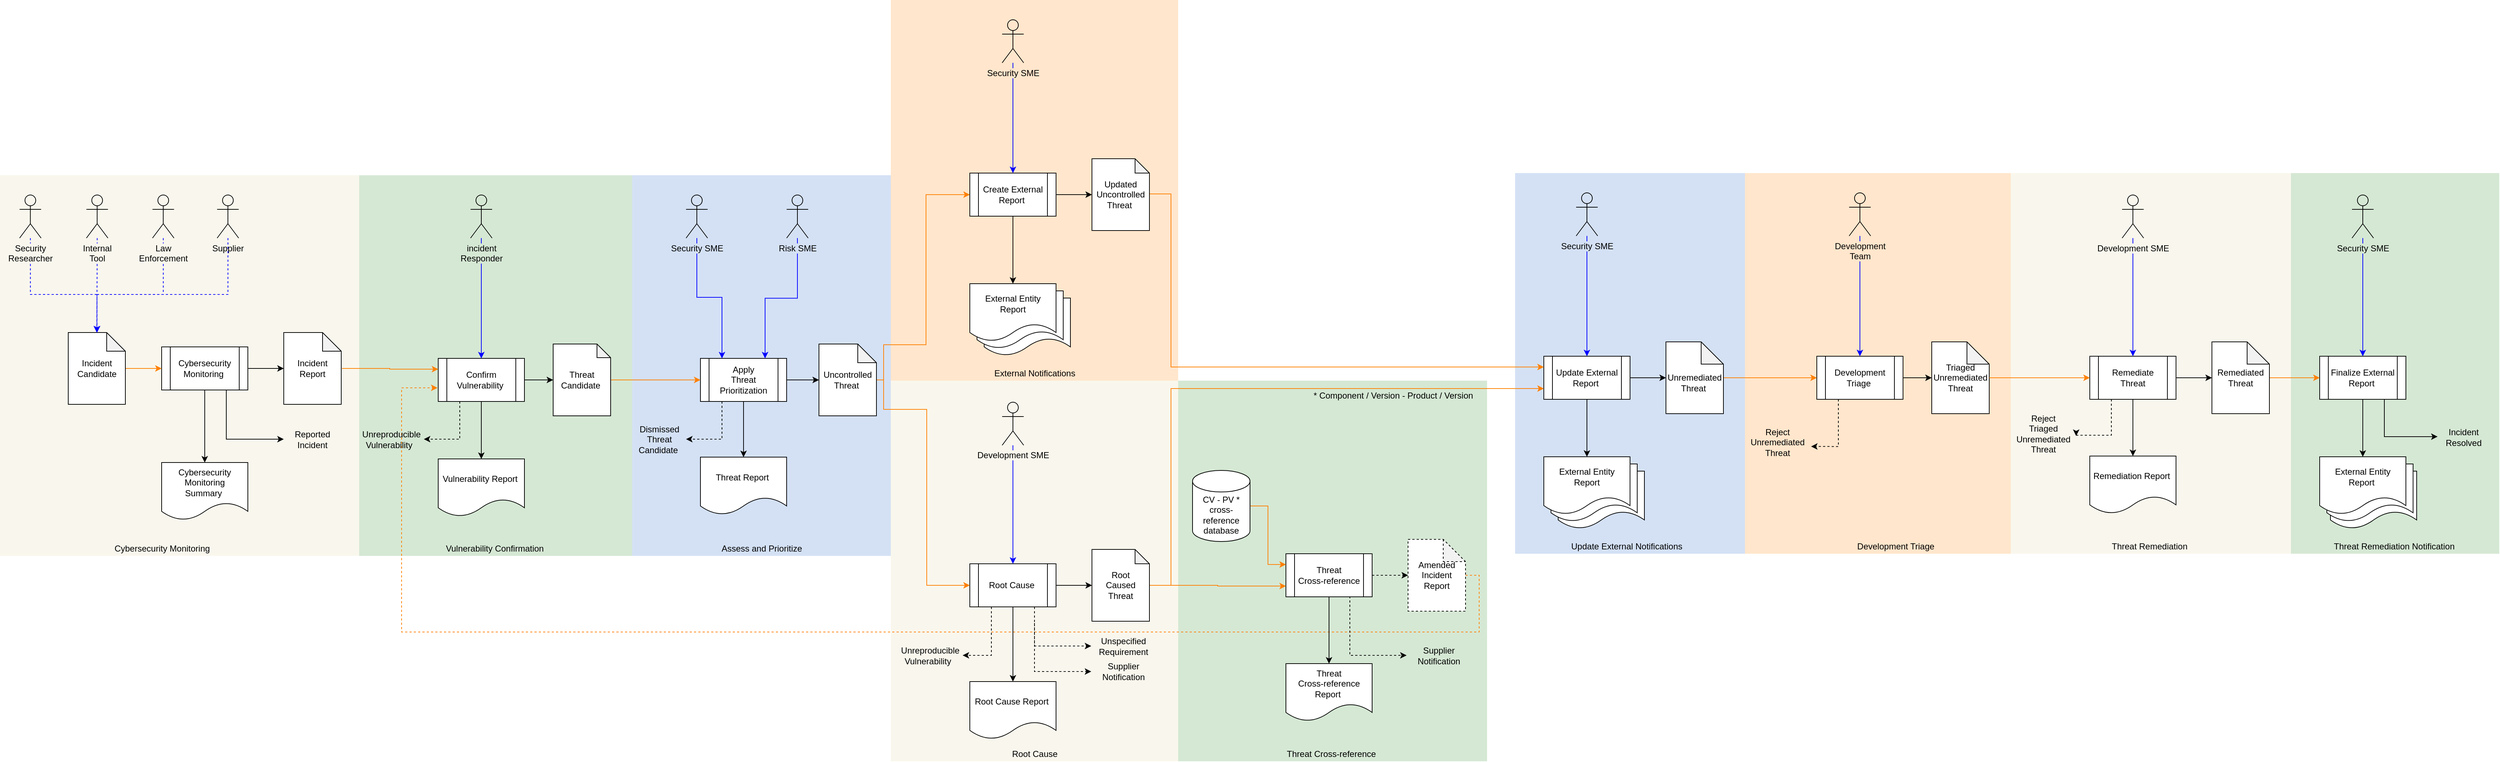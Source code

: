 <mxfile version="20.3.0" type="device" pages="6"><diagram id="C5RBs43oDa-KdzZeNtuy" name="overview"><mxGraphModel dx="3501" dy="1627" grid="1" gridSize="10" guides="1" tooltips="1" connect="1" arrows="1" fold="1" page="0" pageScale="1" pageWidth="827" pageHeight="1169" math="0" shadow="0"><root><mxCell id="WIyWlLk6GJQsqaUBKTNV-0"/><mxCell id="WIyWlLk6GJQsqaUBKTNV-1" parent="WIyWlLk6GJQsqaUBKTNV-0"/><mxCell id="6ObhYZrdtlyALk30RhHl-2" value="" style="rounded=0;whiteSpace=wrap;html=1;strokeColor=none;fillColor=#D5E8D4;" parent="WIyWlLk6GJQsqaUBKTNV-1" vertex="1"><mxGeometry x="2920" y="311" width="290" height="530" as="geometry"/></mxCell><mxCell id="kdH6JeAph1HjLmz1AjnW-10" value="" style="rounded=0;whiteSpace=wrap;html=1;strokeColor=none;fillColor=#F9F7ED;" parent="WIyWlLk6GJQsqaUBKTNV-1" vertex="1"><mxGeometry x="2530" y="311" width="390" height="530" as="geometry"/></mxCell><mxCell id="WcZLiKfYTSiQ0uEuk9bP-0" value="" style="rounded=0;whiteSpace=wrap;html=1;strokeColor=none;fillColor=#D5E8D4;" parent="WIyWlLk6GJQsqaUBKTNV-1" vertex="1"><mxGeometry x="1371" y="600" width="430" height="530" as="geometry"/></mxCell><mxCell id="wN83Spoh5uE3AaR1W7T5-34" value="" style="rounded=0;whiteSpace=wrap;html=1;strokeColor=none;fillColor=#D4E1F5;" parent="WIyWlLk6GJQsqaUBKTNV-1" vertex="1"><mxGeometry x="1840" y="311" width="320" height="530" as="geometry"/></mxCell><mxCell id="wN83Spoh5uE3AaR1W7T5-43" value="" style="rounded=0;whiteSpace=wrap;html=1;strokeColor=none;fillColor=#FFE6CC;" parent="WIyWlLk6GJQsqaUBKTNV-1" vertex="1"><mxGeometry x="971" y="70" width="400" height="530" as="geometry"/></mxCell><mxCell id="8RoRVzkX-j9izQuCW-Z6-1" value="ISAC Report&amp;nbsp;" style="shape=document;whiteSpace=wrap;html=1;boundedLbl=1;" parent="WIyWlLk6GJQsqaUBKTNV-1" vertex="1"><mxGeometry x="1101" y="485" width="120" height="80" as="geometry"/></mxCell><mxCell id="8RoRVzkX-j9izQuCW-Z6-0" value="ISAC Report&amp;nbsp;" style="shape=document;whiteSpace=wrap;html=1;boundedLbl=1;" parent="WIyWlLk6GJQsqaUBKTNV-1" vertex="1"><mxGeometry x="1091" y="475" width="120" height="80" as="geometry"/></mxCell><mxCell id="wN83Spoh5uE3AaR1W7T5-98" value="" style="rounded=0;whiteSpace=wrap;html=1;strokeColor=none;fillColor=#F9F7ED;" parent="WIyWlLk6GJQsqaUBKTNV-1" vertex="1"><mxGeometry x="-269" y="314" width="500" height="530" as="geometry"/></mxCell><mxCell id="kdH6JeAph1HjLmz1AjnW-34" value="" style="rounded=0;whiteSpace=wrap;html=1;strokeColor=none;fillColor=#FFE6CC;" parent="WIyWlLk6GJQsqaUBKTNV-1" vertex="1"><mxGeometry x="2160" y="311" width="370" height="530" as="geometry"/></mxCell><mxCell id="kdH6JeAph1HjLmz1AjnW-32" style="edgeStyle=orthogonalEdgeStyle;rounded=0;orthogonalLoop=1;jettySize=auto;html=1;exitX=0.25;exitY=1;exitDx=0;exitDy=0;dashed=1;entryX=1.011;entryY=0.55;entryDx=0;entryDy=0;entryPerimeter=0;" parent="WIyWlLk6GJQsqaUBKTNV-1" source="kdH6JeAph1HjLmz1AjnW-35" target="kdH6JeAph1HjLmz1AjnW-33" edge="1"><mxGeometry relative="1" as="geometry"><mxPoint x="2256" y="671" as="targetPoint"/><Array as="points"><mxPoint x="2670" y="676"/></Array></mxGeometry></mxCell><mxCell id="kdH6JeAph1HjLmz1AjnW-38" style="edgeStyle=orthogonalEdgeStyle;rounded=0;orthogonalLoop=1;jettySize=auto;html=1;exitX=1;exitY=0.5;exitDx=0;exitDy=0;entryX=0;entryY=0.5;entryDx=0;entryDy=0;entryPerimeter=0;" parent="WIyWlLk6GJQsqaUBKTNV-1" source="kdH6JeAph1HjLmz1AjnW-24" target="6ObhYZrdtlyALk30RhHl-0" edge="1"><mxGeometry relative="1" as="geometry"/></mxCell><mxCell id="kdH6JeAph1HjLmz1AjnW-24" value="&lt;span&gt;Development Triage&amp;nbsp;&lt;/span&gt;" style="shape=process;whiteSpace=wrap;html=1;backgroundOutline=1;" parent="WIyWlLk6GJQsqaUBKTNV-1" vertex="1"><mxGeometry x="2260" y="566" width="120" height="60" as="geometry"/></mxCell><mxCell id="wN83Spoh5uE3AaR1W7T5-67" value="" style="rounded=0;whiteSpace=wrap;html=1;strokeColor=none;fillColor=#D4E1F5;" parent="WIyWlLk6GJQsqaUBKTNV-1" vertex="1"><mxGeometry x="611" y="314" width="360" height="530" as="geometry"/></mxCell><mxCell id="wN83Spoh5uE3AaR1W7T5-24" value="" style="rounded=0;whiteSpace=wrap;html=1;strokeColor=none;fillColor=#F9F7ED;" parent="WIyWlLk6GJQsqaUBKTNV-1" vertex="1"><mxGeometry x="971" y="600" width="400" height="530" as="geometry"/></mxCell><mxCell id="wN83Spoh5uE3AaR1W7T5-15" value="" style="rounded=0;whiteSpace=wrap;html=1;strokeColor=none;fillColor=#D5E8D4;" parent="WIyWlLk6GJQsqaUBKTNV-1" vertex="1"><mxGeometry x="231" y="314" width="380" height="530" as="geometry"/></mxCell><mxCell id="wN83Spoh5uE3AaR1W7T5-99" style="edgeStyle=orthogonalEdgeStyle;rounded=0;orthogonalLoop=1;jettySize=auto;html=1;strokeColor=#FF8000;exitX=1;exitY=0.5;exitDx=0;exitDy=0;exitPerimeter=0;dashed=1;" parent="WIyWlLk6GJQsqaUBKTNV-1" source="WcZLiKfYTSiQ0uEuk9bP-4" edge="1"><mxGeometry relative="1" as="geometry"><mxPoint x="340" y="610" as="targetPoint"/><Array as="points"><mxPoint x="1790" y="871"/><mxPoint x="1790" y="950"/><mxPoint x="290" y="950"/><mxPoint x="290" y="610"/></Array></mxGeometry></mxCell><mxCell id="wN83Spoh5uE3AaR1W7T5-16" style="edgeStyle=orthogonalEdgeStyle;rounded=0;orthogonalLoop=1;jettySize=auto;html=1;exitX=1;exitY=0.5;exitDx=0;exitDy=0;entryX=0;entryY=0.5;entryDx=0;entryDy=0;entryPerimeter=0;" parent="WIyWlLk6GJQsqaUBKTNV-1" source="6Zm5IRveUOEQ-voSjNhq-3" target="wN83Spoh5uE3AaR1W7T5-14" edge="1"><mxGeometry relative="1" as="geometry"/></mxCell><mxCell id="wN83Spoh5uE3AaR1W7T5-21" style="edgeStyle=orthogonalEdgeStyle;rounded=0;orthogonalLoop=1;jettySize=auto;html=1;exitX=0.25;exitY=1;exitDx=0;exitDy=0;entryX=1;entryY=0.5;entryDx=0;entryDy=0;dashed=1;" parent="WIyWlLk6GJQsqaUBKTNV-1" source="6Zm5IRveUOEQ-voSjNhq-3" target="wN83Spoh5uE3AaR1W7T5-20" edge="1"><mxGeometry relative="1" as="geometry"/></mxCell><mxCell id="wN83Spoh5uE3AaR1W7T5-23" style="edgeStyle=orthogonalEdgeStyle;rounded=0;orthogonalLoop=1;jettySize=auto;html=1;exitX=0.5;exitY=1;exitDx=0;exitDy=0;" parent="WIyWlLk6GJQsqaUBKTNV-1" source="6Zm5IRveUOEQ-voSjNhq-3" target="wN83Spoh5uE3AaR1W7T5-22" edge="1"><mxGeometry relative="1" as="geometry"/></mxCell><mxCell id="6Zm5IRveUOEQ-voSjNhq-3" value="Confirm Vulnerability&amp;nbsp;" style="shape=process;whiteSpace=wrap;html=1;backgroundOutline=1;" parent="WIyWlLk6GJQsqaUBKTNV-1" vertex="1"><mxGeometry x="341" y="569" width="120" height="60" as="geometry"/></mxCell><mxCell id="6Zm5IRveUOEQ-voSjNhq-8" value="Root Cause" style="text;html=1;strokeColor=none;fillColor=none;align=center;verticalAlign=middle;whiteSpace=wrap;rounded=0;" parent="WIyWlLk6GJQsqaUBKTNV-1" vertex="1"><mxGeometry x="1123.5" y="1110" width="95" height="20" as="geometry"/></mxCell><mxCell id="AFasW3N3rb-dnXRpqXTf-31" style="edgeStyle=orthogonalEdgeStyle;rounded=0;orthogonalLoop=1;jettySize=auto;html=1;exitX=1;exitY=0.5;exitDx=0;exitDy=0;entryX=0;entryY=0.5;entryDx=0;entryDy=0;entryPerimeter=0;" parent="WIyWlLk6GJQsqaUBKTNV-1" source="6Zm5IRveUOEQ-voSjNhq-9" target="AFasW3N3rb-dnXRpqXTf-27" edge="1"><mxGeometry relative="1" as="geometry"/></mxCell><mxCell id="wN83Spoh5uE3AaR1W7T5-69" style="edgeStyle=orthogonalEdgeStyle;rounded=0;orthogonalLoop=1;jettySize=auto;html=1;exitX=0.25;exitY=1;exitDx=0;exitDy=0;entryX=1;entryY=0.5;entryDx=0;entryDy=0;dashed=1;" parent="WIyWlLk6GJQsqaUBKTNV-1" source="6Zm5IRveUOEQ-voSjNhq-9" target="wN83Spoh5uE3AaR1W7T5-68" edge="1"><mxGeometry relative="1" as="geometry"/></mxCell><mxCell id="wN83Spoh5uE3AaR1W7T5-73" style="edgeStyle=orthogonalEdgeStyle;rounded=0;orthogonalLoop=1;jettySize=auto;html=1;exitX=0.5;exitY=1;exitDx=0;exitDy=0;entryX=0.5;entryY=0;entryDx=0;entryDy=0;" parent="WIyWlLk6GJQsqaUBKTNV-1" source="6Zm5IRveUOEQ-voSjNhq-9" target="wN83Spoh5uE3AaR1W7T5-72" edge="1"><mxGeometry relative="1" as="geometry"/></mxCell><mxCell id="6Zm5IRveUOEQ-voSjNhq-9" value="Apply &lt;br&gt;Threat Prioritization" style="shape=process;whiteSpace=wrap;html=1;backgroundOutline=1;" parent="WIyWlLk6GJQsqaUBKTNV-1" vertex="1"><mxGeometry x="706" y="569" width="120" height="60" as="geometry"/></mxCell><mxCell id="AFasW3N3rb-dnXRpqXTf-4" value="Vulnerability Confirmation&amp;nbsp;" style="text;html=1;align=center;verticalAlign=middle;resizable=0;points=[];autosize=1;" parent="WIyWlLk6GJQsqaUBKTNV-1" vertex="1"><mxGeometry x="341" y="824" width="160" height="20" as="geometry"/></mxCell><mxCell id="AFasW3N3rb-dnXRpqXTf-5" value="Assess and Prioritize" style="text;html=1;align=center;verticalAlign=middle;resizable=0;points=[];autosize=1;" parent="WIyWlLk6GJQsqaUBKTNV-1" vertex="1"><mxGeometry x="726" y="824" width="130" height="20" as="geometry"/></mxCell><mxCell id="wN83Spoh5uE3AaR1W7T5-28" style="edgeStyle=orthogonalEdgeStyle;rounded=0;orthogonalLoop=1;jettySize=auto;html=1;exitX=0.25;exitY=1;exitDx=0;exitDy=0;entryX=1;entryY=0.5;entryDx=0;entryDy=0;dashed=1;" parent="WIyWlLk6GJQsqaUBKTNV-1" source="AFasW3N3rb-dnXRpqXTf-13" target="wN83Spoh5uE3AaR1W7T5-27" edge="1"><mxGeometry relative="1" as="geometry"/></mxCell><mxCell id="wN83Spoh5uE3AaR1W7T5-33" style="edgeStyle=orthogonalEdgeStyle;rounded=0;orthogonalLoop=1;jettySize=auto;html=1;" parent="WIyWlLk6GJQsqaUBKTNV-1" source="AFasW3N3rb-dnXRpqXTf-13" target="wN83Spoh5uE3AaR1W7T5-32" edge="1"><mxGeometry relative="1" as="geometry"/></mxCell><mxCell id="AFasW3N3rb-dnXRpqXTf-13" value="Root Cause&amp;nbsp;" style="shape=process;whiteSpace=wrap;html=1;backgroundOutline=1;" parent="WIyWlLk6GJQsqaUBKTNV-1" vertex="1"><mxGeometry x="1081" y="855" width="120" height="60" as="geometry"/></mxCell><mxCell id="fDY6oTUVb4eKqqhAtH-P-0" style="edgeStyle=orthogonalEdgeStyle;rounded=0;orthogonalLoop=1;jettySize=auto;html=1;entryX=0;entryY=0.5;entryDx=0;entryDy=0;strokeColor=#FF8000;" parent="WIyWlLk6GJQsqaUBKTNV-1" source="AFasW3N3rb-dnXRpqXTf-27" target="wN83Spoh5uE3AaR1W7T5-35" edge="1"><mxGeometry relative="1" as="geometry"><Array as="points"><mxPoint x="961" y="599"/><mxPoint x="961" y="550"/><mxPoint x="1020" y="550"/><mxPoint x="1020" y="341"/></Array></mxGeometry></mxCell><mxCell id="fDY6oTUVb4eKqqhAtH-P-1" style="edgeStyle=orthogonalEdgeStyle;rounded=0;orthogonalLoop=1;jettySize=auto;html=1;entryX=0;entryY=0.5;entryDx=0;entryDy=0;strokeColor=#FF8000;" parent="WIyWlLk6GJQsqaUBKTNV-1" source="AFasW3N3rb-dnXRpqXTf-27" target="AFasW3N3rb-dnXRpqXTf-13" edge="1"><mxGeometry relative="1" as="geometry"><Array as="points"><mxPoint x="961" y="599"/><mxPoint x="961" y="640"/><mxPoint x="1021" y="640"/><mxPoint x="1021" y="885"/></Array></mxGeometry></mxCell><mxCell id="AFasW3N3rb-dnXRpqXTf-27" value="Uncontrolled Threat&amp;nbsp;" style="shape=note;whiteSpace=wrap;html=1;backgroundOutline=1;darkOpacity=0.05;size=26;" parent="WIyWlLk6GJQsqaUBKTNV-1" vertex="1"><mxGeometry x="871" y="549" width="80" height="100" as="geometry"/></mxCell><mxCell id="8RoRVzkX-j9izQuCW-Z6-5" style="edgeStyle=orthogonalEdgeStyle;rounded=0;orthogonalLoop=1;jettySize=auto;html=1;entryX=0.25;entryY=0;entryDx=0;entryDy=0;strokeColor=#0000FF;" parent="WIyWlLk6GJQsqaUBKTNV-1" source="IPxfnIjCZiYCJYjC7kOt-19" target="6Zm5IRveUOEQ-voSjNhq-9" edge="1"><mxGeometry relative="1" as="geometry"><mxPoint x="701" y="444" as="sourcePoint"/><Array as="points"><mxPoint x="701" y="484"/><mxPoint x="736" y="484"/></Array></mxGeometry></mxCell><mxCell id="wN83Spoh5uE3AaR1W7T5-31" style="edgeStyle=orthogonalEdgeStyle;rounded=0;orthogonalLoop=1;jettySize=auto;html=1;entryX=0.5;entryY=0;entryDx=0;entryDy=0;strokeColor=#0000FF;" parent="WIyWlLk6GJQsqaUBKTNV-1" source="IPxfnIjCZiYCJYjC7kOt-32" target="AFasW3N3rb-dnXRpqXTf-13" edge="1"><mxGeometry relative="1" as="geometry"><mxPoint x="1141" y="750" as="sourcePoint"/></mxGeometry></mxCell><mxCell id="wN83Spoh5uE3AaR1W7T5-71" style="edgeStyle=orthogonalEdgeStyle;rounded=0;orthogonalLoop=1;jettySize=auto;html=1;strokeColor=#FF8000;" parent="WIyWlLk6GJQsqaUBKTNV-1" source="wN83Spoh5uE3AaR1W7T5-14" target="6Zm5IRveUOEQ-voSjNhq-9" edge="1"><mxGeometry relative="1" as="geometry"/></mxCell><mxCell id="wN83Spoh5uE3AaR1W7T5-14" value="Threat Candidate&amp;nbsp;" style="shape=note;whiteSpace=wrap;html=1;backgroundOutline=1;darkOpacity=0.05;size=19;" parent="WIyWlLk6GJQsqaUBKTNV-1" vertex="1"><mxGeometry x="501" y="549" width="80" height="100" as="geometry"/></mxCell><mxCell id="wN83Spoh5uE3AaR1W7T5-20" value="Unreproducible&lt;br&gt;Vulnerability&amp;nbsp;&amp;nbsp;" style="text;html=1;strokeColor=none;fillColor=none;align=center;verticalAlign=middle;whiteSpace=wrap;rounded=0;" parent="WIyWlLk6GJQsqaUBKTNV-1" vertex="1"><mxGeometry x="231" y="661.5" width="90" height="40" as="geometry"/></mxCell><mxCell id="wN83Spoh5uE3AaR1W7T5-22" value="Vulnerability Report&amp;nbsp;" style="shape=document;whiteSpace=wrap;html=1;boundedLbl=1;" parent="WIyWlLk6GJQsqaUBKTNV-1" vertex="1"><mxGeometry x="341" y="709" width="120" height="80" as="geometry"/></mxCell><mxCell id="wN83Spoh5uE3AaR1W7T5-27" value="Unreproducible&lt;br&gt;Vulnerability&amp;nbsp;&amp;nbsp;" style="text;html=1;strokeColor=none;fillColor=none;align=center;verticalAlign=middle;whiteSpace=wrap;rounded=0;" parent="WIyWlLk6GJQsqaUBKTNV-1" vertex="1"><mxGeometry x="981" y="960" width="90" height="45" as="geometry"/></mxCell><mxCell id="wN83Spoh5uE3AaR1W7T5-32" value="Root Cause Report&amp;nbsp;" style="shape=document;whiteSpace=wrap;html=1;boundedLbl=1;" parent="WIyWlLk6GJQsqaUBKTNV-1" vertex="1"><mxGeometry x="1081" y="1019" width="120" height="80" as="geometry"/></mxCell><mxCell id="wN83Spoh5uE3AaR1W7T5-36" value="External Entity &lt;br&gt;Report" style="shape=document;whiteSpace=wrap;html=1;boundedLbl=1;" parent="WIyWlLk6GJQsqaUBKTNV-1" vertex="1"><mxGeometry x="1081" y="465" width="120" height="80" as="geometry"/></mxCell><mxCell id="wN83Spoh5uE3AaR1W7T5-41" style="edgeStyle=orthogonalEdgeStyle;rounded=0;orthogonalLoop=1;jettySize=auto;html=1;exitX=0.5;exitY=1;exitDx=0;exitDy=0;entryX=0.5;entryY=0;entryDx=0;entryDy=0;" parent="WIyWlLk6GJQsqaUBKTNV-1" source="wN83Spoh5uE3AaR1W7T5-35" target="wN83Spoh5uE3AaR1W7T5-36" edge="1"><mxGeometry relative="1" as="geometry"/></mxCell><mxCell id="wN83Spoh5uE3AaR1W7T5-35" value="Create External Report&amp;nbsp;" style="shape=process;whiteSpace=wrap;html=1;backgroundOutline=1;" parent="WIyWlLk6GJQsqaUBKTNV-1" vertex="1"><mxGeometry x="1081" y="311" width="120" height="60" as="geometry"/></mxCell><mxCell id="wN83Spoh5uE3AaR1W7T5-45" value="External Notifications" style="text;html=1;align=center;verticalAlign=middle;resizable=0;points=[];autosize=1;" parent="WIyWlLk6GJQsqaUBKTNV-1" vertex="1"><mxGeometry x="1106" y="580" width="130" height="20" as="geometry"/></mxCell><mxCell id="8RoRVzkX-j9izQuCW-Z6-9" style="edgeStyle=orthogonalEdgeStyle;rounded=0;orthogonalLoop=1;jettySize=auto;html=1;entryX=0.5;entryY=0;entryDx=0;entryDy=0;strokeColor=#0000FF;" parent="WIyWlLk6GJQsqaUBKTNV-1" source="IPxfnIjCZiYCJYjC7kOt-27" target="wN83Spoh5uE3AaR1W7T5-35" edge="1"><mxGeometry relative="1" as="geometry"><mxPoint x="1141" y="210" as="sourcePoint"/></mxGeometry></mxCell><mxCell id="wN83Spoh5uE3AaR1W7T5-55" style="edgeStyle=orthogonalEdgeStyle;rounded=0;orthogonalLoop=1;jettySize=auto;html=1;entryX=0.5;entryY=0;entryDx=0;entryDy=0;strokeColor=#0000FF;" parent="WIyWlLk6GJQsqaUBKTNV-1" source="IPxfnIjCZiYCJYjC7kOt-28" target="wN83Spoh5uE3AaR1W7T5-49" edge="1"><mxGeometry relative="1" as="geometry"><mxPoint x="1940" y="451" as="sourcePoint"/></mxGeometry></mxCell><mxCell id="wN83Spoh5uE3AaR1W7T5-64" style="edgeStyle=orthogonalEdgeStyle;rounded=0;orthogonalLoop=1;jettySize=auto;html=1;exitX=1;exitY=0.5;exitDx=0;exitDy=0;entryX=0;entryY=0.5;entryDx=0;entryDy=0;entryPerimeter=0;" parent="WIyWlLk6GJQsqaUBKTNV-1" source="wN83Spoh5uE3AaR1W7T5-49" target="AXCP_vRWOkf5SYs7HRFB-25" edge="1"><mxGeometry relative="1" as="geometry"><mxPoint x="2100" y="596" as="targetPoint"/></mxGeometry></mxCell><mxCell id="wN83Spoh5uE3AaR1W7T5-49" value="Update External Report&amp;nbsp;" style="shape=process;whiteSpace=wrap;html=1;backgroundOutline=1;" parent="WIyWlLk6GJQsqaUBKTNV-1" vertex="1"><mxGeometry x="1880" y="566" width="120" height="60" as="geometry"/></mxCell><mxCell id="wN83Spoh5uE3AaR1W7T5-56" value="Update External Notifications" style="text;html=1;align=center;verticalAlign=middle;resizable=0;points=[];autosize=1;" parent="WIyWlLk6GJQsqaUBKTNV-1" vertex="1"><mxGeometry x="1910" y="821" width="170" height="20" as="geometry"/></mxCell><mxCell id="8RoRVzkX-j9izQuCW-Z6-44" style="edgeStyle=orthogonalEdgeStyle;rounded=0;orthogonalLoop=1;jettySize=auto;html=1;entryX=0;entryY=0.25;entryDx=0;entryDy=0;strokeColor=#FF8000;exitX=1;exitY=0.49;exitDx=0;exitDy=0;exitPerimeter=0;" parent="WIyWlLk6GJQsqaUBKTNV-1" source="wN83Spoh5uE3AaR1W7T5-59" target="wN83Spoh5uE3AaR1W7T5-49" edge="1"><mxGeometry relative="1" as="geometry"><Array as="points"><mxPoint x="1361" y="340"/><mxPoint x="1361" y="581"/></Array></mxGeometry></mxCell><mxCell id="wN83Spoh5uE3AaR1W7T5-59" value="Updated Uncontrolled Threat&amp;nbsp;" style="shape=note;whiteSpace=wrap;html=1;backgroundOutline=1;darkOpacity=0.05;size=20;" parent="WIyWlLk6GJQsqaUBKTNV-1" vertex="1"><mxGeometry x="1251" y="291" width="80" height="100" as="geometry"/></mxCell><mxCell id="wN83Spoh5uE3AaR1W7T5-60" style="edgeStyle=orthogonalEdgeStyle;rounded=0;orthogonalLoop=1;jettySize=auto;html=1;" parent="WIyWlLk6GJQsqaUBKTNV-1" source="wN83Spoh5uE3AaR1W7T5-35" target="wN83Spoh5uE3AaR1W7T5-59" edge="1"><mxGeometry relative="1" as="geometry"><mxPoint x="1191.0" y="360" as="sourcePoint"/><mxPoint x="1811.0" y="360" as="targetPoint"/></mxGeometry></mxCell><mxCell id="kdH6JeAph1HjLmz1AjnW-8" style="edgeStyle=orthogonalEdgeStyle;rounded=0;orthogonalLoop=1;jettySize=auto;html=1;exitX=1;exitY=0.5;exitDx=0;exitDy=0;entryX=0;entryY=0.75;entryDx=0;entryDy=0;strokeColor=#FF8000;exitPerimeter=0;" parent="WIyWlLk6GJQsqaUBKTNV-1" source="IPxfnIjCZiYCJYjC7kOt-35" target="wN83Spoh5uE3AaR1W7T5-49" edge="1"><mxGeometry relative="1" as="geometry"><mxPoint x="1651" y="350" as="targetPoint"/><Array as="points"><mxPoint x="1361" y="885"/><mxPoint x="1361" y="611"/></Array><mxPoint x="1509.03" y="740.4" as="sourcePoint"/></mxGeometry></mxCell><mxCell id="wN83Spoh5uE3AaR1W7T5-62" style="edgeStyle=orthogonalEdgeStyle;rounded=0;orthogonalLoop=1;jettySize=auto;html=1;entryX=0;entryY=0.5;entryDx=0;entryDy=0;entryPerimeter=0;" parent="WIyWlLk6GJQsqaUBKTNV-1" source="AFasW3N3rb-dnXRpqXTf-13" target="IPxfnIjCZiYCJYjC7kOt-35" edge="1"><mxGeometry relative="1" as="geometry"><mxPoint x="1201.0" y="895" as="sourcePoint"/><mxPoint x="1401" y="892.5" as="targetPoint"/></mxGeometry></mxCell><mxCell id="wN83Spoh5uE3AaR1W7T5-68" value="Dismissed Threat Candidate&amp;nbsp;" style="text;html=1;strokeColor=none;fillColor=none;align=center;verticalAlign=middle;whiteSpace=wrap;rounded=0;" parent="WIyWlLk6GJQsqaUBKTNV-1" vertex="1"><mxGeometry x="612" y="654" width="74" height="55" as="geometry"/></mxCell><mxCell id="wN83Spoh5uE3AaR1W7T5-72" value="Threat Report&amp;nbsp;" style="shape=document;whiteSpace=wrap;html=1;boundedLbl=1;" parent="WIyWlLk6GJQsqaUBKTNV-1" vertex="1"><mxGeometry x="706" y="706.5" width="120" height="80" as="geometry"/></mxCell><mxCell id="AXCP_vRWOkf5SYs7HRFB-8" style="edgeStyle=orthogonalEdgeStyle;rounded=0;orthogonalLoop=1;jettySize=auto;html=1;exitX=0.5;exitY=1;exitDx=0;exitDy=0;" parent="WIyWlLk6GJQsqaUBKTNV-1" source="wN83Spoh5uE3AaR1W7T5-111" target="AXCP_vRWOkf5SYs7HRFB-7" edge="1"><mxGeometry relative="1" as="geometry"><Array as="points"/></mxGeometry></mxCell><mxCell id="AXCP_vRWOkf5SYs7HRFB-10" style="edgeStyle=orthogonalEdgeStyle;rounded=0;orthogonalLoop=1;jettySize=auto;html=1;exitX=0.75;exitY=1;exitDx=0;exitDy=0;entryX=0;entryY=0.5;entryDx=0;entryDy=0;" parent="WIyWlLk6GJQsqaUBKTNV-1" source="wN83Spoh5uE3AaR1W7T5-111" target="AXCP_vRWOkf5SYs7HRFB-5" edge="1"><mxGeometry relative="1" as="geometry"/></mxCell><mxCell id="AXCP_vRWOkf5SYs7HRFB-17" style="edgeStyle=orthogonalEdgeStyle;rounded=0;orthogonalLoop=1;jettySize=auto;html=1;exitX=1;exitY=0.5;exitDx=0;exitDy=0;entryX=0;entryY=0.5;entryDx=0;entryDy=0;entryPerimeter=0;" parent="WIyWlLk6GJQsqaUBKTNV-1" source="wN83Spoh5uE3AaR1W7T5-111" target="pf2Wbkb6V3aEikhFOSJb-10" edge="1"><mxGeometry relative="1" as="geometry"/></mxCell><mxCell id="wN83Spoh5uE3AaR1W7T5-111" value="Cybersecurity Monitoring&amp;nbsp;" style="shape=process;whiteSpace=wrap;html=1;backgroundOutline=1;" parent="WIyWlLk6GJQsqaUBKTNV-1" vertex="1"><mxGeometry x="-44" y="553" width="120" height="60" as="geometry"/></mxCell><mxCell id="wN83Spoh5uE3AaR1W7T5-112" value="Cybersecurity Monitoring&amp;nbsp;" style="text;html=1;align=center;verticalAlign=middle;resizable=0;points=[];autosize=1;" parent="WIyWlLk6GJQsqaUBKTNV-1" vertex="1"><mxGeometry x="-116.75" y="824" width="150" height="20" as="geometry"/></mxCell><mxCell id="AXCP_vRWOkf5SYs7HRFB-24" style="edgeStyle=orthogonalEdgeStyle;rounded=0;orthogonalLoop=1;jettySize=auto;html=1;entryX=0.5;entryY=0;entryDx=0;entryDy=0;strokeColor=#0000FF;" parent="WIyWlLk6GJQsqaUBKTNV-1" source="6ObhYZrdtlyALk30RhHl-5" target="kdH6JeAph1HjLmz1AjnW-18" edge="1"><mxGeometry relative="1" as="geometry"><mxPoint x="3020" y="451" as="sourcePoint"/><Array as="points"/></mxGeometry></mxCell><mxCell id="8RoRVzkX-j9izQuCW-Z6-38" style="edgeStyle=orthogonalEdgeStyle;rounded=0;orthogonalLoop=1;jettySize=auto;html=1;exitX=0.5;exitY=1;exitDx=0;exitDy=0;" parent="WIyWlLk6GJQsqaUBKTNV-1" source="kdH6JeAph1HjLmz1AjnW-18" target="8RoRVzkX-j9izQuCW-Z6-37" edge="1"><mxGeometry relative="1" as="geometry"/></mxCell><mxCell id="8RoRVzkX-j9izQuCW-Z6-50" style="edgeStyle=orthogonalEdgeStyle;rounded=0;orthogonalLoop=1;jettySize=auto;html=1;exitX=0.75;exitY=1;exitDx=0;exitDy=0;entryX=-0.012;entryY=0.483;entryDx=0;entryDy=0;entryPerimeter=0;" parent="WIyWlLk6GJQsqaUBKTNV-1" source="kdH6JeAph1HjLmz1AjnW-18" target="8RoRVzkX-j9izQuCW-Z6-49" edge="1"><mxGeometry relative="1" as="geometry"><mxPoint x="3146" y="679" as="targetPoint"/><Array as="points"><mxPoint x="3050" y="678"/></Array></mxGeometry></mxCell><mxCell id="kdH6JeAph1HjLmz1AjnW-18" value="Finalize External Report&amp;nbsp;" style="shape=process;whiteSpace=wrap;html=1;backgroundOutline=1;" parent="WIyWlLk6GJQsqaUBKTNV-1" vertex="1"><mxGeometry x="2960" y="566" width="120" height="60" as="geometry"/></mxCell><mxCell id="kdH6JeAph1HjLmz1AjnW-19" value="Threat Remediation Notification&amp;nbsp;" style="text;html=1;align=center;verticalAlign=middle;resizable=0;points=[];autosize=1;" parent="WIyWlLk6GJQsqaUBKTNV-1" vertex="1"><mxGeometry x="2970" y="821" width="190" height="20" as="geometry"/></mxCell><mxCell id="8RoRVzkX-j9izQuCW-Z6-45" style="edgeStyle=orthogonalEdgeStyle;rounded=0;orthogonalLoop=1;jettySize=auto;html=1;strokeColor=#FF8000;" parent="WIyWlLk6GJQsqaUBKTNV-1" source="kdH6JeAph1HjLmz1AjnW-21" target="kdH6JeAph1HjLmz1AjnW-18" edge="1"><mxGeometry relative="1" as="geometry"/></mxCell><mxCell id="kdH6JeAph1HjLmz1AjnW-21" value="Remediated Threat" style="shape=note;whiteSpace=wrap;html=1;backgroundOutline=1;darkOpacity=0.05;size=31;" parent="WIyWlLk6GJQsqaUBKTNV-1" vertex="1"><mxGeometry x="2810" y="546" width="80" height="100" as="geometry"/></mxCell><mxCell id="kdH6JeAph1HjLmz1AjnW-27" style="edgeStyle=orthogonalEdgeStyle;rounded=0;orthogonalLoop=1;jettySize=auto;html=1;entryX=0.5;entryY=0;entryDx=0;entryDy=0;strokeColor=#0000FF;" parent="WIyWlLk6GJQsqaUBKTNV-1" source="IPxfnIjCZiYCJYjC7kOt-17" target="kdH6JeAph1HjLmz1AjnW-24" edge="1"><mxGeometry relative="1" as="geometry"><mxPoint x="2320" y="451" as="sourcePoint"/></mxGeometry></mxCell><mxCell id="kdH6JeAph1HjLmz1AjnW-39" style="edgeStyle=orthogonalEdgeStyle;rounded=0;orthogonalLoop=1;jettySize=auto;html=1;exitX=1;exitY=0.5;exitDx=0;exitDy=0;entryX=0;entryY=0.5;entryDx=0;entryDy=0;entryPerimeter=0;" parent="WIyWlLk6GJQsqaUBKTNV-1" source="kdH6JeAph1HjLmz1AjnW-35" target="kdH6JeAph1HjLmz1AjnW-21" edge="1"><mxGeometry relative="1" as="geometry"/></mxCell><mxCell id="kdH6JeAph1HjLmz1AjnW-50" style="edgeStyle=orthogonalEdgeStyle;rounded=0;orthogonalLoop=1;jettySize=auto;html=1;exitX=0.5;exitY=1;exitDx=0;exitDy=0;entryX=0.5;entryY=0;entryDx=0;entryDy=0;" parent="WIyWlLk6GJQsqaUBKTNV-1" source="kdH6JeAph1HjLmz1AjnW-35" target="kdH6JeAph1HjLmz1AjnW-47" edge="1"><mxGeometry relative="1" as="geometry"/></mxCell><mxCell id="kdH6JeAph1HjLmz1AjnW-35" value="Remediate Threat" style="shape=process;whiteSpace=wrap;html=1;backgroundOutline=1;" parent="WIyWlLk6GJQsqaUBKTNV-1" vertex="1"><mxGeometry x="2640" y="566" width="120" height="60" as="geometry"/></mxCell><mxCell id="kdH6JeAph1HjLmz1AjnW-40" value="Development Triage" style="text;html=1;strokeColor=none;fillColor=none;align=center;verticalAlign=middle;whiteSpace=wrap;rounded=0;" parent="WIyWlLk6GJQsqaUBKTNV-1" vertex="1"><mxGeometry x="2290" y="821" width="160" height="20" as="geometry"/></mxCell><mxCell id="kdH6JeAph1HjLmz1AjnW-33" value="Reject&lt;br&gt;Triaged&lt;br&gt;Unremediated&lt;br&gt;Threat" style="text;html=1;align=center;verticalAlign=middle;resizable=0;points=[];autosize=1;" parent="WIyWlLk6GJQsqaUBKTNV-1" vertex="1"><mxGeometry x="2530" y="644" width="90" height="60" as="geometry"/></mxCell><mxCell id="kdH6JeAph1HjLmz1AjnW-47" value="Remediation Report&amp;nbsp;" style="shape=document;whiteSpace=wrap;html=1;boundedLbl=1;" parent="WIyWlLk6GJQsqaUBKTNV-1" vertex="1"><mxGeometry x="2640" y="705" width="120" height="80" as="geometry"/></mxCell><mxCell id="AXCP_vRWOkf5SYs7HRFB-3" style="edgeStyle=orthogonalEdgeStyle;rounded=0;orthogonalLoop=1;jettySize=auto;html=1;entryX=0;entryY=0.5;entryDx=0;entryDy=0;strokeColor=#FF8000;" parent="WIyWlLk6GJQsqaUBKTNV-1" source="AXCP_vRWOkf5SYs7HRFB-2" target="wN83Spoh5uE3AaR1W7T5-111" edge="1"><mxGeometry relative="1" as="geometry"/></mxCell><mxCell id="AXCP_vRWOkf5SYs7HRFB-2" value="Incident Candidate" style="shape=note;whiteSpace=wrap;html=1;backgroundOutline=1;darkOpacity=0.05;size=26;" parent="WIyWlLk6GJQsqaUBKTNV-1" vertex="1"><mxGeometry x="-174" y="533" width="79.5" height="100" as="geometry"/></mxCell><mxCell id="AXCP_vRWOkf5SYs7HRFB-5" value="Reported&lt;br&gt;Incident" style="text;html=1;fillColor=none;align=center;verticalAlign=middle;whiteSpace=wrap;rounded=0;" parent="WIyWlLk6GJQsqaUBKTNV-1" vertex="1"><mxGeometry x="126" y="658.5" width="80" height="46" as="geometry"/></mxCell><mxCell id="AXCP_vRWOkf5SYs7HRFB-7" value="Cybersecurity Monitoring&lt;br&gt;Summary&amp;nbsp;" style="shape=document;whiteSpace=wrap;html=1;boundedLbl=1;" parent="WIyWlLk6GJQsqaUBKTNV-1" vertex="1"><mxGeometry x="-44" y="714" width="120" height="80" as="geometry"/></mxCell><mxCell id="pf2Wbkb6V3aEikhFOSJb-10" value="Incident Report" style="shape=note;whiteSpace=wrap;html=1;backgroundOutline=1;darkOpacity=0.05;size=26;" parent="WIyWlLk6GJQsqaUBKTNV-1" vertex="1"><mxGeometry x="126" y="533" width="80" height="100" as="geometry"/></mxCell><mxCell id="IPxfnIjCZiYCJYjC7kOt-33" style="edgeStyle=orthogonalEdgeStyle;rounded=0;orthogonalLoop=1;jettySize=auto;html=1;entryX=0;entryY=0.5;entryDx=0;entryDy=0;strokeColor=#FF8000;" parent="WIyWlLk6GJQsqaUBKTNV-1" source="AXCP_vRWOkf5SYs7HRFB-25" target="kdH6JeAph1HjLmz1AjnW-24" edge="1"><mxGeometry relative="1" as="geometry"><Array as="points"><mxPoint x="2200" y="596"/><mxPoint x="2200" y="596"/></Array></mxGeometry></mxCell><mxCell id="AXCP_vRWOkf5SYs7HRFB-25" value="&lt;br&gt;Unremediated&lt;br&gt;Threat&amp;nbsp;" style="shape=note;whiteSpace=wrap;html=1;backgroundOutline=1;darkOpacity=0.05;size=31;" parent="WIyWlLk6GJQsqaUBKTNV-1" vertex="1"><mxGeometry x="2050" y="546" width="80" height="100" as="geometry"/></mxCell><mxCell id="8RoRVzkX-j9izQuCW-Z6-13" style="edgeStyle=orthogonalEdgeStyle;rounded=0;orthogonalLoop=1;jettySize=auto;html=1;exitX=0.5;exitY=1;exitDx=0;exitDy=0;entryX=0.5;entryY=0;entryDx=0;entryDy=0;" parent="WIyWlLk6GJQsqaUBKTNV-1" source="wN83Spoh5uE3AaR1W7T5-49" target="8RoRVzkX-j9izQuCW-Z6-10" edge="1"><mxGeometry relative="1" as="geometry"><mxPoint x="1940" y="626" as="sourcePoint"/><Array as="points"><mxPoint x="1940" y="686"/><mxPoint x="1940" y="686"/></Array></mxGeometry></mxCell><mxCell id="8RoRVzkX-j9izQuCW-Z6-12" value="External Entity&amp;nbsp;&lt;br&gt;Report" style="shape=document;whiteSpace=wrap;html=1;boundedLbl=1;" parent="WIyWlLk6GJQsqaUBKTNV-1" vertex="1"><mxGeometry x="1900" y="726" width="120" height="80" as="geometry"/></mxCell><mxCell id="8RoRVzkX-j9izQuCW-Z6-11" value="ISAC Report&amp;nbsp;" style="shape=document;whiteSpace=wrap;html=1;boundedLbl=1;" parent="WIyWlLk6GJQsqaUBKTNV-1" vertex="1"><mxGeometry x="1890" y="716" width="120" height="80" as="geometry"/></mxCell><mxCell id="8RoRVzkX-j9izQuCW-Z6-10" value="External Entity &lt;br&gt;Report" style="shape=document;whiteSpace=wrap;html=1;boundedLbl=1;" parent="WIyWlLk6GJQsqaUBKTNV-1" vertex="1"><mxGeometry x="1880" y="706" width="120" height="80" as="geometry"/></mxCell><mxCell id="8RoRVzkX-j9izQuCW-Z6-35" value="" style="shape=document;whiteSpace=wrap;html=1;boundedLbl=1;" parent="WIyWlLk6GJQsqaUBKTNV-1" vertex="1"><mxGeometry x="2975" y="726" width="120" height="80" as="geometry"/></mxCell><mxCell id="8RoRVzkX-j9izQuCW-Z6-36" value="" style="shape=document;whiteSpace=wrap;html=1;boundedLbl=1;" parent="WIyWlLk6GJQsqaUBKTNV-1" vertex="1"><mxGeometry x="2970" y="716" width="120" height="80" as="geometry"/></mxCell><mxCell id="8RoRVzkX-j9izQuCW-Z6-37" value="External Entity&lt;br&gt;Report&amp;nbsp;" style="shape=document;whiteSpace=wrap;html=1;boundedLbl=1;" parent="WIyWlLk6GJQsqaUBKTNV-1" vertex="1"><mxGeometry x="2960" y="706" width="120" height="80" as="geometry"/></mxCell><mxCell id="8RoRVzkX-j9izQuCW-Z6-49" value="Incident&lt;br&gt;Resolved" style="text;html=1;align=center;verticalAlign=middle;resizable=0;points=[];autosize=1;" parent="WIyWlLk6GJQsqaUBKTNV-1" vertex="1"><mxGeometry x="3125" y="663.5" width="70" height="30" as="geometry"/></mxCell><mxCell id="8RoRVzkX-j9izQuCW-Z6-52" style="edgeStyle=orthogonalEdgeStyle;rounded=0;orthogonalLoop=1;jettySize=auto;html=1;strokeColor=#0000FF;" parent="WIyWlLk6GJQsqaUBKTNV-1" source="6ObhYZrdtlyALk30RhHl-4" target="kdH6JeAph1HjLmz1AjnW-35" edge="1"><mxGeometry relative="1" as="geometry"><mxPoint x="2700" y="441" as="sourcePoint"/></mxGeometry></mxCell><mxCell id="IPxfnIjCZiYCJYjC7kOt-22" style="edgeStyle=orthogonalEdgeStyle;rounded=0;orthogonalLoop=1;jettySize=auto;html=1;entryX=0.5;entryY=0;entryDx=0;entryDy=0;entryPerimeter=0;dashed=1;strokeColor=#0000FF;" parent="WIyWlLk6GJQsqaUBKTNV-1" source="IPxfnIjCZiYCJYjC7kOt-4" target="AXCP_vRWOkf5SYs7HRFB-2" edge="1"><mxGeometry relative="1" as="geometry"><Array as="points"><mxPoint x="-134" y="424"/><mxPoint x="-134" y="424"/></Array></mxGeometry></mxCell><mxCell id="IPxfnIjCZiYCJYjC7kOt-4" value="&lt;span style=&quot;background-color: rgb(249 , 247 , 237)&quot;&gt;Internal&lt;br&gt;Tool&lt;/span&gt;" style="shape=umlActor;verticalLabelPosition=bottom;verticalAlign=top;html=1;outlineConnect=0;fillColor=none;" parent="WIyWlLk6GJQsqaUBKTNV-1" vertex="1"><mxGeometry x="-148.75" y="341.5" width="30" height="60" as="geometry"/></mxCell><mxCell id="IPxfnIjCZiYCJYjC7kOt-26" style="edgeStyle=orthogonalEdgeStyle;rounded=0;orthogonalLoop=1;jettySize=auto;html=1;strokeColor=#0000FF;" parent="WIyWlLk6GJQsqaUBKTNV-1" source="IPxfnIjCZiYCJYjC7kOt-7" target="6Zm5IRveUOEQ-voSjNhq-3" edge="1"><mxGeometry relative="1" as="geometry"/></mxCell><mxCell id="IPxfnIjCZiYCJYjC7kOt-7" value="&lt;span style=&quot;background-color: rgb(213 , 232 , 212)&quot;&gt;incident&lt;br&gt;Responder&lt;/span&gt;" style="shape=umlActor;verticalLabelPosition=bottom;verticalAlign=top;html=1;outlineConnect=0;fillColor=none;" parent="WIyWlLk6GJQsqaUBKTNV-1" vertex="1"><mxGeometry x="386" y="341.5" width="30" height="60" as="geometry"/></mxCell><mxCell id="IPxfnIjCZiYCJYjC7kOt-23" style="edgeStyle=orthogonalEdgeStyle;rounded=0;orthogonalLoop=1;jettySize=auto;html=1;dashed=1;strokeColor=#0000FF;" parent="WIyWlLk6GJQsqaUBKTNV-1" source="IPxfnIjCZiYCJYjC7kOt-8" target="AXCP_vRWOkf5SYs7HRFB-2" edge="1"><mxGeometry relative="1" as="geometry"><Array as="points"><mxPoint x="-42" y="480"/><mxPoint x="-134" y="480"/></Array></mxGeometry></mxCell><mxCell id="IPxfnIjCZiYCJYjC7kOt-8" value="&lt;span style=&quot;background-color: rgb(249 , 247 , 237)&quot;&gt;Law&lt;br&gt;Enforcement&lt;/span&gt;" style="shape=umlActor;verticalLabelPosition=bottom;verticalAlign=top;html=1;outlineConnect=0;fillColor=none;" parent="WIyWlLk6GJQsqaUBKTNV-1" vertex="1"><mxGeometry x="-56.75" y="341.5" width="30" height="60" as="geometry"/></mxCell><mxCell id="IPxfnIjCZiYCJYjC7kOt-21" style="edgeStyle=orthogonalEdgeStyle;rounded=0;orthogonalLoop=1;jettySize=auto;html=1;dashed=1;strokeColor=#0000FF;" parent="WIyWlLk6GJQsqaUBKTNV-1" source="IPxfnIjCZiYCJYjC7kOt-9" target="AXCP_vRWOkf5SYs7HRFB-2" edge="1"><mxGeometry relative="1" as="geometry"><Array as="points"><mxPoint x="-227" y="480"/><mxPoint x="-134" y="480"/></Array></mxGeometry></mxCell><mxCell id="IPxfnIjCZiYCJYjC7kOt-9" value="&lt;span style=&quot;background-color: rgb(249 , 247 , 237)&quot;&gt;Security&lt;br&gt;Researcher&lt;/span&gt;" style="shape=umlActor;verticalLabelPosition=bottom;verticalAlign=top;html=1;outlineConnect=0;fillColor=none;" parent="WIyWlLk6GJQsqaUBKTNV-1" vertex="1"><mxGeometry x="-241.75" y="341.5" width="30" height="60" as="geometry"/></mxCell><mxCell id="IPxfnIjCZiYCJYjC7kOt-17" value="&lt;span style=&quot;background-color: rgb(255 , 230 , 204)&quot;&gt;Development&lt;br&gt;Team&lt;/span&gt;" style="shape=umlActor;verticalLabelPosition=bottom;verticalAlign=top;html=1;outlineConnect=0;fillColor=none;" parent="WIyWlLk6GJQsqaUBKTNV-1" vertex="1"><mxGeometry x="2305" y="338.5" width="30" height="60" as="geometry"/></mxCell><mxCell id="IPxfnIjCZiYCJYjC7kOt-29" style="edgeStyle=orthogonalEdgeStyle;rounded=0;orthogonalLoop=1;jettySize=auto;html=1;strokeColor=#0000FF;entryX=0.75;entryY=0;entryDx=0;entryDy=0;" parent="WIyWlLk6GJQsqaUBKTNV-1" source="IPxfnIjCZiYCJYjC7kOt-18" target="6Zm5IRveUOEQ-voSjNhq-9" edge="1"><mxGeometry relative="1" as="geometry"><mxPoint x="791" y="574" as="targetPoint"/></mxGeometry></mxCell><mxCell id="IPxfnIjCZiYCJYjC7kOt-18" value="&lt;span style=&quot;background-color: rgb(212 , 225 , 245)&quot;&gt;Risk SME&lt;/span&gt;" style="shape=umlActor;verticalLabelPosition=bottom;verticalAlign=top;html=1;outlineConnect=0;fillColor=none;" parent="WIyWlLk6GJQsqaUBKTNV-1" vertex="1"><mxGeometry x="826" y="341.5" width="30" height="60" as="geometry"/></mxCell><mxCell id="IPxfnIjCZiYCJYjC7kOt-19" value="&lt;span style=&quot;background-color: rgb(212 , 225 , 245)&quot;&gt;Security SME&lt;/span&gt;" style="shape=umlActor;verticalLabelPosition=bottom;verticalAlign=top;html=1;outlineConnect=0;fillColor=none;" parent="WIyWlLk6GJQsqaUBKTNV-1" vertex="1"><mxGeometry x="686" y="341.5" width="30" height="60" as="geometry"/></mxCell><mxCell id="IPxfnIjCZiYCJYjC7kOt-27" value="&lt;span style=&quot;background-color: rgb(255 , 230 , 204)&quot;&gt;Security SME&lt;/span&gt;" style="shape=umlActor;verticalLabelPosition=bottom;verticalAlign=top;html=1;outlineConnect=0;fillColor=none;" parent="WIyWlLk6GJQsqaUBKTNV-1" vertex="1"><mxGeometry x="1126" y="97.5" width="30" height="60" as="geometry"/></mxCell><mxCell id="IPxfnIjCZiYCJYjC7kOt-28" value="&lt;span style=&quot;background-color: rgb(212 , 225 , 245)&quot;&gt;Security SME&lt;/span&gt;" style="shape=umlActor;verticalLabelPosition=bottom;verticalAlign=top;html=1;outlineConnect=0;fillColor=none;" parent="WIyWlLk6GJQsqaUBKTNV-1" vertex="1"><mxGeometry x="1925" y="338.5" width="30" height="60" as="geometry"/></mxCell><mxCell id="IPxfnIjCZiYCJYjC7kOt-32" value="&lt;span style=&quot;background-color: rgb(249 , 247 , 237)&quot;&gt;Development SME&lt;/span&gt;" style="shape=umlActor;verticalLabelPosition=bottom;verticalAlign=top;html=1;outlineConnect=0;fillColor=none;" parent="WIyWlLk6GJQsqaUBKTNV-1" vertex="1"><mxGeometry x="1126" y="630" width="30" height="60" as="geometry"/></mxCell><mxCell id="BhduB79UmDf4pC0gYGz7-1" style="edgeStyle=orthogonalEdgeStyle;rounded=0;orthogonalLoop=1;jettySize=auto;html=1;entryX=0;entryY=0.75;entryDx=0;entryDy=0;strokeColor=#FF8000;" parent="WIyWlLk6GJQsqaUBKTNV-1" source="IPxfnIjCZiYCJYjC7kOt-35" target="WcZLiKfYTSiQ0uEuk9bP-8" edge="1"><mxGeometry relative="1" as="geometry"/></mxCell><mxCell id="IPxfnIjCZiYCJYjC7kOt-35" value="Root&lt;br&gt;Caused&lt;br&gt;Threat" style="shape=note;whiteSpace=wrap;html=1;backgroundOutline=1;darkOpacity=0.05;size=20;" parent="WIyWlLk6GJQsqaUBKTNV-1" vertex="1"><mxGeometry x="1251" y="835" width="80" height="100" as="geometry"/></mxCell><mxCell id="WcZLiKfYTSiQ0uEuk9bP-4" value="Amended Incident Report" style="shape=note;whiteSpace=wrap;html=1;backgroundOutline=1;darkOpacity=0.05;size=31;dashed=1;" parent="WIyWlLk6GJQsqaUBKTNV-1" vertex="1"><mxGeometry x="1691" y="821" width="80" height="100" as="geometry"/></mxCell><mxCell id="WcZLiKfYTSiQ0uEuk9bP-6" style="edgeStyle=orthogonalEdgeStyle;rounded=0;orthogonalLoop=1;jettySize=auto;html=1;exitX=1;exitY=0.5;exitDx=0;exitDy=0;entryX=0;entryY=0.5;entryDx=0;entryDy=0;entryPerimeter=0;dashed=1;" parent="WIyWlLk6GJQsqaUBKTNV-1" source="WcZLiKfYTSiQ0uEuk9bP-8" target="WcZLiKfYTSiQ0uEuk9bP-4" edge="1"><mxGeometry relative="1" as="geometry"/></mxCell><mxCell id="WcZLiKfYTSiQ0uEuk9bP-7" style="edgeStyle=orthogonalEdgeStyle;rounded=0;orthogonalLoop=1;jettySize=auto;html=1;exitX=0.5;exitY=1;exitDx=0;exitDy=0;entryX=0.5;entryY=0;entryDx=0;entryDy=0;" parent="WIyWlLk6GJQsqaUBKTNV-1" source="WcZLiKfYTSiQ0uEuk9bP-8" target="WcZLiKfYTSiQ0uEuk9bP-11" edge="1"><mxGeometry relative="1" as="geometry"/></mxCell><mxCell id="WcZLiKfYTSiQ0uEuk9bP-8" value="Threat&lt;br&gt;Cross-reference" style="shape=process;whiteSpace=wrap;html=1;backgroundOutline=1;" parent="WIyWlLk6GJQsqaUBKTNV-1" vertex="1"><mxGeometry x="1521" y="841" width="120" height="60" as="geometry"/></mxCell><mxCell id="WcZLiKfYTSiQ0uEuk9bP-9" value="Threat Cross-reference&amp;nbsp;" style="text;html=1;strokeColor=none;fillColor=none;align=center;verticalAlign=middle;whiteSpace=wrap;rounded=0;" parent="WIyWlLk6GJQsqaUBKTNV-1" vertex="1"><mxGeometry x="1371" y="1110" width="430" height="20" as="geometry"/></mxCell><mxCell id="WcZLiKfYTSiQ0uEuk9bP-11" value="Threat&lt;br&gt;Cross-reference Report&amp;nbsp;" style="shape=document;whiteSpace=wrap;html=1;boundedLbl=1;" parent="WIyWlLk6GJQsqaUBKTNV-1" vertex="1"><mxGeometry x="1521" y="994" width="120" height="80" as="geometry"/></mxCell><mxCell id="WcZLiKfYTSiQ0uEuk9bP-12" style="edgeStyle=orthogonalEdgeStyle;rounded=0;orthogonalLoop=1;jettySize=auto;html=1;strokeColor=#FF8000;exitX=1.013;exitY=0.5;exitDx=0;exitDy=0;exitPerimeter=0;entryX=0;entryY=0.25;entryDx=0;entryDy=0;" parent="WIyWlLk6GJQsqaUBKTNV-1" source="pf2Wbkb6V3aEikhFOSJb-10" target="6Zm5IRveUOEQ-voSjNhq-3" edge="1"><mxGeometry relative="1" as="geometry"><mxPoint x="-219" y="874" as="sourcePoint"/><mxPoint x="-210" y="160" as="targetPoint"/><Array as="points"/></mxGeometry></mxCell><mxCell id="WcZLiKfYTSiQ0uEuk9bP-59" style="edgeStyle=orthogonalEdgeStyle;rounded=0;orthogonalLoop=1;jettySize=auto;html=1;entryX=0;entryY=0.25;entryDx=0;entryDy=0;exitX=1;exitY=0.5;exitDx=0;exitDy=0;exitPerimeter=0;strokeColor=#FF8000;" parent="WIyWlLk6GJQsqaUBKTNV-1" source="WcZLiKfYTSiQ0uEuk9bP-60" target="WcZLiKfYTSiQ0uEuk9bP-8" edge="1"><mxGeometry relative="1" as="geometry"><mxPoint x="2106" y="785.5" as="targetPoint"/></mxGeometry></mxCell><mxCell id="WcZLiKfYTSiQ0uEuk9bP-60" value="CV - PV * cross-reference&lt;br&gt;database" style="shape=cylinder3;whiteSpace=wrap;html=1;boundedLbl=1;backgroundOutline=1;size=15;" parent="WIyWlLk6GJQsqaUBKTNV-1" vertex="1"><mxGeometry x="1391" y="725" width="80" height="99" as="geometry"/></mxCell><mxCell id="WcZLiKfYTSiQ0uEuk9bP-90" value="* Component / Version - Product / Version" style="text;html=1;align=center;verticalAlign=middle;resizable=0;points=[];autosize=1;" parent="WIyWlLk6GJQsqaUBKTNV-1" vertex="1"><mxGeometry x="1550" y="611" width="240" height="20" as="geometry"/></mxCell><mxCell id="wnoO8CfH2HMBI1ETPYSo-0" value="Unspecified Requirement" style="text;html=1;strokeColor=none;fillColor=none;align=center;verticalAlign=middle;whiteSpace=wrap;rounded=0;" parent="WIyWlLk6GJQsqaUBKTNV-1" vertex="1"><mxGeometry x="1250" y="947" width="90" height="45" as="geometry"/></mxCell><mxCell id="wnoO8CfH2HMBI1ETPYSo-1" style="edgeStyle=orthogonalEdgeStyle;rounded=0;orthogonalLoop=1;jettySize=auto;html=1;exitX=0.75;exitY=1;exitDx=0;exitDy=0;dashed=1;entryX=0;entryY=0.5;entryDx=0;entryDy=0;" parent="WIyWlLk6GJQsqaUBKTNV-1" source="AFasW3N3rb-dnXRpqXTf-13" target="wnoO8CfH2HMBI1ETPYSo-0" edge="1"><mxGeometry relative="1" as="geometry"><mxPoint x="1380" y="915" as="sourcePoint"/><mxPoint x="1230" y="983" as="targetPoint"/><Array as="points"><mxPoint x="1171" y="970"/></Array></mxGeometry></mxCell><mxCell id="6ObhYZrdtlyALk30RhHl-0" value="Triaged Unremediated Threat" style="shape=note;whiteSpace=wrap;html=1;backgroundOutline=1;darkOpacity=0.05;size=31;" parent="WIyWlLk6GJQsqaUBKTNV-1" vertex="1"><mxGeometry x="2420" y="546" width="80" height="100" as="geometry"/></mxCell><mxCell id="6ObhYZrdtlyALk30RhHl-1" style="edgeStyle=orthogonalEdgeStyle;rounded=0;orthogonalLoop=1;jettySize=auto;html=1;entryX=0;entryY=0.5;entryDx=0;entryDy=0;strokeColor=#FF8000;exitX=1;exitY=0.5;exitDx=0;exitDy=0;exitPerimeter=0;" parent="WIyWlLk6GJQsqaUBKTNV-1" source="6ObhYZrdtlyALk30RhHl-0" target="kdH6JeAph1HjLmz1AjnW-35" edge="1"><mxGeometry relative="1" as="geometry"><Array as="points"><mxPoint x="2590" y="596"/><mxPoint x="2590" y="596"/></Array><mxPoint x="2190" y="606" as="sourcePoint"/><mxPoint x="2270" y="606" as="targetPoint"/></mxGeometry></mxCell><mxCell id="6ObhYZrdtlyALk30RhHl-3" value="Threat Remediation&amp;nbsp;" style="text;html=1;strokeColor=none;fillColor=none;align=center;verticalAlign=middle;whiteSpace=wrap;rounded=0;" parent="WIyWlLk6GJQsqaUBKTNV-1" vertex="1"><mxGeometry x="2645" y="821" width="160" height="20" as="geometry"/></mxCell><mxCell id="6ObhYZrdtlyALk30RhHl-4" value="&lt;span style=&quot;background-color: rgb(249 , 247 , 237)&quot;&gt;Development SME&lt;/span&gt;" style="shape=umlActor;verticalLabelPosition=bottom;verticalAlign=top;html=1;outlineConnect=0;fillColor=none;" parent="WIyWlLk6GJQsqaUBKTNV-1" vertex="1"><mxGeometry x="2685" y="341.5" width="30" height="60" as="geometry"/></mxCell><mxCell id="6ObhYZrdtlyALk30RhHl-5" value="&lt;span style=&quot;background-color: rgb(213 , 232 , 212)&quot;&gt;Security SME&lt;/span&gt;" style="shape=umlActor;verticalLabelPosition=bottom;verticalAlign=top;html=1;outlineConnect=0;fillColor=none;" parent="WIyWlLk6GJQsqaUBKTNV-1" vertex="1"><mxGeometry x="3005" y="341.5" width="30" height="60" as="geometry"/></mxCell><mxCell id="6ObhYZrdtlyALk30RhHl-7" value="Reject&lt;br&gt;Unremediated&lt;br&gt;Threat" style="text;html=1;align=center;verticalAlign=middle;resizable=0;points=[];autosize=1;" parent="WIyWlLk6GJQsqaUBKTNV-1" vertex="1"><mxGeometry x="2160" y="660.5" width="90" height="50" as="geometry"/></mxCell><mxCell id="6ObhYZrdtlyALk30RhHl-8" style="edgeStyle=orthogonalEdgeStyle;rounded=0;orthogonalLoop=1;jettySize=auto;html=1;exitX=0.25;exitY=1;exitDx=0;exitDy=0;dashed=1;entryX=1.022;entryY=0.623;entryDx=0;entryDy=0;entryPerimeter=0;" parent="WIyWlLk6GJQsqaUBKTNV-1" source="kdH6JeAph1HjLmz1AjnW-24" target="6ObhYZrdtlyALk30RhHl-7" edge="1"><mxGeometry relative="1" as="geometry"><mxPoint x="2300.99" y="688" as="targetPoint"/><Array as="points"><mxPoint x="2290" y="692"/></Array><mxPoint x="2350" y="637.5" as="sourcePoint"/></mxGeometry></mxCell><mxCell id="erdMbB5hi2kM-1c-Gc0U-0" value="&lt;span style=&quot;background-color: rgb(249, 247, 237);&quot;&gt;Supplier&lt;/span&gt;" style="shape=umlActor;verticalLabelPosition=bottom;verticalAlign=top;html=1;outlineConnect=0;fillColor=none;" parent="WIyWlLk6GJQsqaUBKTNV-1" vertex="1"><mxGeometry x="33.25" y="341.5" width="30" height="60" as="geometry"/></mxCell><mxCell id="erdMbB5hi2kM-1c-Gc0U-1" style="edgeStyle=orthogonalEdgeStyle;rounded=0;orthogonalLoop=1;jettySize=auto;html=1;dashed=1;strokeColor=#0000FF;entryX=0.5;entryY=0;entryDx=0;entryDy=0;entryPerimeter=0;" parent="WIyWlLk6GJQsqaUBKTNV-1" source="erdMbB5hi2kM-1c-Gc0U-0" target="AXCP_vRWOkf5SYs7HRFB-2" edge="1"><mxGeometry relative="1" as="geometry"><Array as="points"><mxPoint x="48" y="480"/><mxPoint x="-134" y="480"/><mxPoint x="-134" y="533"/></Array><mxPoint x="-31.7" y="411.5" as="sourcePoint"/><mxPoint x="-124" y="543" as="targetPoint"/></mxGeometry></mxCell><mxCell id="3Lhsi-_RC4CxZda4J8Xw-0" style="edgeStyle=orthogonalEdgeStyle;rounded=0;orthogonalLoop=1;jettySize=auto;html=1;exitX=0.75;exitY=1;exitDx=0;exitDy=0;dashed=1;entryX=0;entryY=0.5;entryDx=0;entryDy=0;" edge="1" target="3Lhsi-_RC4CxZda4J8Xw-1" parent="WIyWlLk6GJQsqaUBKTNV-1"><mxGeometry relative="1" as="geometry"><mxPoint x="1171" y="937.5" as="sourcePoint"/><mxPoint x="1230" y="1005.5" as="targetPoint"/><Array as="points"><mxPoint x="1171" y="1005.5"/></Array></mxGeometry></mxCell><mxCell id="3Lhsi-_RC4CxZda4J8Xw-1" value="Supplier Notification" style="text;html=1;strokeColor=none;fillColor=none;align=center;verticalAlign=middle;whiteSpace=wrap;rounded=0;" vertex="1" parent="WIyWlLk6GJQsqaUBKTNV-1"><mxGeometry x="1250" y="982.5" width="90" height="45" as="geometry"/></mxCell><mxCell id="3Lhsi-_RC4CxZda4J8Xw-2" style="edgeStyle=orthogonalEdgeStyle;rounded=0;orthogonalLoop=1;jettySize=auto;html=1;exitX=0.75;exitY=1;exitDx=0;exitDy=0;dashed=1;entryX=0;entryY=0.5;entryDx=0;entryDy=0;" edge="1" target="3Lhsi-_RC4CxZda4J8Xw-3" parent="WIyWlLk6GJQsqaUBKTNV-1" source="WcZLiKfYTSiQ0uEuk9bP-8"><mxGeometry relative="1" as="geometry"><mxPoint x="1610" y="915" as="sourcePoint"/><mxPoint x="1669" y="983" as="targetPoint"/><Array as="points"><mxPoint x="1610" y="901"/><mxPoint x="1610" y="983"/></Array></mxGeometry></mxCell><mxCell id="3Lhsi-_RC4CxZda4J8Xw-3" value="Supplier Notification" style="text;html=1;strokeColor=none;fillColor=none;align=center;verticalAlign=middle;whiteSpace=wrap;rounded=0;" vertex="1" parent="WIyWlLk6GJQsqaUBKTNV-1"><mxGeometry x="1689" y="960" width="90" height="45" as="geometry"/></mxCell></root></mxGraphModel></diagram><diagram id="OpK9H75QGa2nHeKAHeK7" name="vulnerability confirmation"><mxGraphModel dx="3501" dy="1227" grid="1" gridSize="10" guides="1" tooltips="1" connect="1" arrows="1" fold="1" page="0" pageScale="1" pageWidth="850" pageHeight="1100" math="0" shadow="0"><root><mxCell id="0"/><mxCell id="1" parent="0"/><mxCell id="VlyqOUU9OfTUo6vzmOwJ-1" value="" style="rounded=0;whiteSpace=wrap;html=1;strokeColor=none;fillColor=#D5E8D4;" vertex="1" parent="1"><mxGeometry x="-54" y="500" width="380" height="530" as="geometry"/></mxCell><mxCell id="VlyqOUU9OfTUo6vzmOwJ-2" style="edgeStyle=orthogonalEdgeStyle;rounded=0;orthogonalLoop=1;jettySize=auto;html=1;exitX=1;exitY=0.5;exitDx=0;exitDy=0;entryX=0;entryY=0.5;entryDx=0;entryDy=0;entryPerimeter=0;" edge="1" parent="1" source="VlyqOUU9OfTUo6vzmOwJ-5" target="VlyqOUU9OfTUo6vzmOwJ-7"><mxGeometry relative="1" as="geometry"/></mxCell><mxCell id="VlyqOUU9OfTUo6vzmOwJ-3" style="edgeStyle=orthogonalEdgeStyle;rounded=0;orthogonalLoop=1;jettySize=auto;html=1;exitX=0.25;exitY=1;exitDx=0;exitDy=0;entryX=1;entryY=0.5;entryDx=0;entryDy=0;dashed=1;" edge="1" parent="1" source="VlyqOUU9OfTUo6vzmOwJ-5" target="VlyqOUU9OfTUo6vzmOwJ-8"><mxGeometry relative="1" as="geometry"/></mxCell><mxCell id="VlyqOUU9OfTUo6vzmOwJ-4" style="edgeStyle=orthogonalEdgeStyle;rounded=0;orthogonalLoop=1;jettySize=auto;html=1;exitX=0.5;exitY=1;exitDx=0;exitDy=0;" edge="1" parent="1" source="VlyqOUU9OfTUo6vzmOwJ-5" target="VlyqOUU9OfTUo6vzmOwJ-9"><mxGeometry relative="1" as="geometry"/></mxCell><mxCell id="VlyqOUU9OfTUo6vzmOwJ-5" value="Confirm Vulnerability&amp;nbsp;" style="shape=process;whiteSpace=wrap;html=1;backgroundOutline=1;" vertex="1" parent="1"><mxGeometry x="56" y="755" width="120" height="60" as="geometry"/></mxCell><mxCell id="VlyqOUU9OfTUo6vzmOwJ-6" value="Vulnerability Confirmation&amp;nbsp;" style="text;html=1;align=center;verticalAlign=middle;resizable=0;points=[];autosize=1;" vertex="1" parent="1"><mxGeometry x="56" y="1010" width="160" height="20" as="geometry"/></mxCell><mxCell id="VlyqOUU9OfTUo6vzmOwJ-7" value="Threat Candidate&amp;nbsp;" style="shape=note;whiteSpace=wrap;html=1;backgroundOutline=1;darkOpacity=0.05;size=19;" vertex="1" parent="1"><mxGeometry x="216" y="735" width="80" height="100" as="geometry"/></mxCell><mxCell id="VlyqOUU9OfTUo6vzmOwJ-8" value="Unreproducible&lt;br&gt;Vulnerability&amp;nbsp;&amp;nbsp;" style="text;html=1;strokeColor=none;fillColor=none;align=center;verticalAlign=middle;whiteSpace=wrap;rounded=0;" vertex="1" parent="1"><mxGeometry x="-54" y="847.5" width="90" height="40" as="geometry"/></mxCell><mxCell id="VlyqOUU9OfTUo6vzmOwJ-9" value="Vulnerability Report&amp;nbsp;" style="shape=document;whiteSpace=wrap;html=1;boundedLbl=1;" vertex="1" parent="1"><mxGeometry x="56" y="895" width="120" height="80" as="geometry"/></mxCell><mxCell id="VlyqOUU9OfTUo6vzmOwJ-10" value="Incident Report" style="shape=note;whiteSpace=wrap;html=1;backgroundOutline=1;darkOpacity=0.05;size=26;" vertex="1" parent="1"><mxGeometry x="-180" y="655" width="80" height="100" as="geometry"/></mxCell><mxCell id="VlyqOUU9OfTUo6vzmOwJ-11" style="edgeStyle=orthogonalEdgeStyle;rounded=0;orthogonalLoop=1;jettySize=auto;html=1;strokeColor=#0000FF;" edge="1" parent="1" source="VlyqOUU9OfTUo6vzmOwJ-12" target="VlyqOUU9OfTUo6vzmOwJ-5"><mxGeometry relative="1" as="geometry"/></mxCell><mxCell id="VlyqOUU9OfTUo6vzmOwJ-12" value="&lt;span style=&quot;background-color: rgb(213 , 232 , 212)&quot;&gt;incident&lt;br&gt;Responder&lt;/span&gt;" style="shape=umlActor;verticalLabelPosition=bottom;verticalAlign=top;html=1;outlineConnect=0;fillColor=none;" vertex="1" parent="1"><mxGeometry x="101" y="527.5" width="30" height="60" as="geometry"/></mxCell><mxCell id="VlyqOUU9OfTUo6vzmOwJ-13" style="edgeStyle=orthogonalEdgeStyle;rounded=0;orthogonalLoop=1;jettySize=auto;html=1;strokeColor=#FF8000;exitX=1.013;exitY=0.5;exitDx=0;exitDy=0;exitPerimeter=0;entryX=0;entryY=0.25;entryDx=0;entryDy=0;" edge="1" parent="1" source="VlyqOUU9OfTUo6vzmOwJ-10" target="VlyqOUU9OfTUo6vzmOwJ-5"><mxGeometry relative="1" as="geometry"><mxPoint x="-504" y="1060" as="sourcePoint"/><mxPoint x="-495" y="346" as="targetPoint"/><Array as="points"><mxPoint x="-80" y="705"/><mxPoint x="-80" y="770"/></Array></mxGeometry></mxCell><mxCell id="VlyqOUU9OfTUo6vzmOwJ-14" value="Amended Incident Report" style="shape=note;whiteSpace=wrap;html=1;backgroundOutline=1;darkOpacity=0.05;size=31;dashed=1;" vertex="1" parent="1"><mxGeometry x="-180" y="810.5" width="80" height="100" as="geometry"/></mxCell><mxCell id="VlyqOUU9OfTUo6vzmOwJ-15" style="edgeStyle=orthogonalEdgeStyle;rounded=0;orthogonalLoop=1;jettySize=auto;html=1;strokeColor=#FF8000;exitX=1;exitY=0.5;exitDx=0;exitDy=0;exitPerimeter=0;dashed=1;entryX=0;entryY=0.75;entryDx=0;entryDy=0;" edge="1" parent="1" source="VlyqOUU9OfTUo6vzmOwJ-14" target="VlyqOUU9OfTUo6vzmOwJ-5"><mxGeometry relative="1" as="geometry"><mxPoint x="-549" y="82" as="targetPoint"/><Array as="points"><mxPoint x="-100" y="865"/><mxPoint x="-80" y="865"/><mxPoint x="-80" y="800"/></Array></mxGeometry></mxCell></root></mxGraphModel></diagram><diagram id="mmXocFviHD2c12fUQ02j" name="external notification"><mxGraphModel dx="3501" dy="1227" grid="1" gridSize="10" guides="1" tooltips="1" connect="1" arrows="1" fold="1" page="0" pageScale="1" pageWidth="850" pageHeight="1100" math="0" shadow="0"><root><mxCell id="0"/><mxCell id="1" parent="0"/><mxCell id="hzil4M8K_mOAPYOEPHKD-1" value="" style="rounded=0;whiteSpace=wrap;html=1;strokeColor=none;fillColor=#FFE6CC;" vertex="1" parent="1"><mxGeometry x="-60" y="490" width="400" height="530" as="geometry"/></mxCell><mxCell id="hzil4M8K_mOAPYOEPHKD-2" value="ISAC Report&amp;nbsp;" style="shape=document;whiteSpace=wrap;html=1;boundedLbl=1;" vertex="1" parent="1"><mxGeometry x="70" y="905" width="120" height="80" as="geometry"/></mxCell><mxCell id="hzil4M8K_mOAPYOEPHKD-3" value="ISAC Report&amp;nbsp;" style="shape=document;whiteSpace=wrap;html=1;boundedLbl=1;" vertex="1" parent="1"><mxGeometry x="60" y="895" width="120" height="80" as="geometry"/></mxCell><mxCell id="hzil4M8K_mOAPYOEPHKD-4" style="edgeStyle=orthogonalEdgeStyle;rounded=0;orthogonalLoop=1;jettySize=auto;html=1;entryX=0;entryY=0.5;entryDx=0;entryDy=0;strokeColor=#FF8000;" edge="1" parent="1" source="hzil4M8K_mOAPYOEPHKD-5" target="hzil4M8K_mOAPYOEPHKD-8"><mxGeometry relative="1" as="geometry"><Array as="points"><mxPoint x="-70" y="761.5"/></Array></mxGeometry></mxCell><mxCell id="hzil4M8K_mOAPYOEPHKD-5" value="Uncontrolled Threat&amp;nbsp;" style="shape=note;whiteSpace=wrap;html=1;backgroundOutline=1;darkOpacity=0.05;size=26;" vertex="1" parent="1"><mxGeometry x="-160" y="709.5" width="80" height="100" as="geometry"/></mxCell><mxCell id="hzil4M8K_mOAPYOEPHKD-6" value="External Entity &lt;br&gt;Report" style="shape=document;whiteSpace=wrap;html=1;boundedLbl=1;" vertex="1" parent="1"><mxGeometry x="50" y="885" width="120" height="80" as="geometry"/></mxCell><mxCell id="hzil4M8K_mOAPYOEPHKD-7" style="edgeStyle=orthogonalEdgeStyle;rounded=0;orthogonalLoop=1;jettySize=auto;html=1;exitX=0.5;exitY=1;exitDx=0;exitDy=0;entryX=0.5;entryY=0;entryDx=0;entryDy=0;" edge="1" parent="1" source="hzil4M8K_mOAPYOEPHKD-8" target="hzil4M8K_mOAPYOEPHKD-6"><mxGeometry relative="1" as="geometry"/></mxCell><mxCell id="hzil4M8K_mOAPYOEPHKD-8" value="Create External Report&amp;nbsp;" style="shape=process;whiteSpace=wrap;html=1;backgroundOutline=1;" vertex="1" parent="1"><mxGeometry x="50" y="731" width="120" height="60" as="geometry"/></mxCell><mxCell id="hzil4M8K_mOAPYOEPHKD-9" value="External Notifications" style="text;html=1;align=center;verticalAlign=middle;resizable=0;points=[];autosize=1;" vertex="1" parent="1"><mxGeometry x="75" y="1000" width="130" height="20" as="geometry"/></mxCell><mxCell id="hzil4M8K_mOAPYOEPHKD-10" style="edgeStyle=orthogonalEdgeStyle;rounded=0;orthogonalLoop=1;jettySize=auto;html=1;entryX=0.5;entryY=0;entryDx=0;entryDy=0;strokeColor=#0000FF;" edge="1" parent="1" source="hzil4M8K_mOAPYOEPHKD-13" target="hzil4M8K_mOAPYOEPHKD-8"><mxGeometry relative="1" as="geometry"><mxPoint x="110" y="630" as="sourcePoint"/></mxGeometry></mxCell><mxCell id="hzil4M8K_mOAPYOEPHKD-11" value="Updated Uncontrolled Threat&amp;nbsp;" style="shape=note;whiteSpace=wrap;html=1;backgroundOutline=1;darkOpacity=0.05;size=20;" vertex="1" parent="1"><mxGeometry x="220" y="711" width="80" height="100" as="geometry"/></mxCell><mxCell id="hzil4M8K_mOAPYOEPHKD-12" style="edgeStyle=orthogonalEdgeStyle;rounded=0;orthogonalLoop=1;jettySize=auto;html=1;" edge="1" parent="1" source="hzil4M8K_mOAPYOEPHKD-8" target="hzil4M8K_mOAPYOEPHKD-11"><mxGeometry relative="1" as="geometry"><mxPoint x="160.0" y="780" as="sourcePoint"/><mxPoint x="780.0" y="780" as="targetPoint"/></mxGeometry></mxCell><mxCell id="hzil4M8K_mOAPYOEPHKD-13" value="&lt;span style=&quot;background-color: rgb(255 , 230 , 204)&quot;&gt;Security SME&lt;/span&gt;" style="shape=umlActor;verticalLabelPosition=bottom;verticalAlign=top;html=1;outlineConnect=0;fillColor=none;" vertex="1" parent="1"><mxGeometry x="95" y="517.5" width="30" height="60" as="geometry"/></mxCell></root></mxGraphModel></diagram><diagram id="dkX4z_o_wW1ivBuQZ5dC" name="root cause"><mxGraphModel dx="3501" dy="1227" grid="1" gridSize="10" guides="1" tooltips="1" connect="1" arrows="1" fold="1" page="0" pageScale="1" pageWidth="850" pageHeight="1100" math="0" shadow="0"><root><mxCell id="0"/><mxCell id="1" parent="0"/><mxCell id="AVAZA-WVDWQteXtmF0J2-1" value="" style="rounded=0;whiteSpace=wrap;html=1;strokeColor=none;fillColor=#F9F7ED;" parent="1" vertex="1"><mxGeometry x="-10" y="540" width="400" height="530" as="geometry"/></mxCell><mxCell id="AVAZA-WVDWQteXtmF0J2-2" value="Root Cause" style="text;html=1;strokeColor=none;fillColor=none;align=center;verticalAlign=middle;whiteSpace=wrap;rounded=0;" parent="1" vertex="1"><mxGeometry x="142.5" y="1050" width="95" height="20" as="geometry"/></mxCell><mxCell id="AVAZA-WVDWQteXtmF0J2-3" style="edgeStyle=orthogonalEdgeStyle;rounded=0;orthogonalLoop=1;jettySize=auto;html=1;exitX=0.25;exitY=1;exitDx=0;exitDy=0;entryX=1;entryY=0.5;entryDx=0;entryDy=0;dashed=1;" parent="1" source="AVAZA-WVDWQteXtmF0J2-5" target="AVAZA-WVDWQteXtmF0J2-9" edge="1"><mxGeometry relative="1" as="geometry"/></mxCell><mxCell id="AVAZA-WVDWQteXtmF0J2-4" style="edgeStyle=orthogonalEdgeStyle;rounded=0;orthogonalLoop=1;jettySize=auto;html=1;" parent="1" source="AVAZA-WVDWQteXtmF0J2-5" target="AVAZA-WVDWQteXtmF0J2-10" edge="1"><mxGeometry relative="1" as="geometry"/></mxCell><mxCell id="AVAZA-WVDWQteXtmF0J2-5" value="Root Cause&amp;nbsp;" style="shape=process;whiteSpace=wrap;html=1;backgroundOutline=1;" parent="1" vertex="1"><mxGeometry x="100" y="795" width="120" height="60" as="geometry"/></mxCell><mxCell id="AVAZA-WVDWQteXtmF0J2-6" style="edgeStyle=orthogonalEdgeStyle;rounded=0;orthogonalLoop=1;jettySize=auto;html=1;entryX=0;entryY=0.5;entryDx=0;entryDy=0;strokeColor=#FF8000;" parent="1" source="AVAZA-WVDWQteXtmF0J2-7" target="AVAZA-WVDWQteXtmF0J2-5" edge="1"><mxGeometry relative="1" as="geometry"><Array as="points"><mxPoint x="10" y="825"/><mxPoint x="10" y="825"/></Array></mxGeometry></mxCell><mxCell id="AVAZA-WVDWQteXtmF0J2-7" value="Uncontrolled Threat&amp;nbsp;" style="shape=note;whiteSpace=wrap;html=1;backgroundOutline=1;darkOpacity=0.05;size=26;" parent="1" vertex="1"><mxGeometry x="-130" y="775" width="80" height="100" as="geometry"/></mxCell><mxCell id="AVAZA-WVDWQteXtmF0J2-8" style="edgeStyle=orthogonalEdgeStyle;rounded=0;orthogonalLoop=1;jettySize=auto;html=1;entryX=0.5;entryY=0;entryDx=0;entryDy=0;strokeColor=#0000FF;" parent="1" source="AVAZA-WVDWQteXtmF0J2-12" target="AVAZA-WVDWQteXtmF0J2-5" edge="1"><mxGeometry relative="1" as="geometry"><mxPoint x="160" y="690" as="sourcePoint"/></mxGeometry></mxCell><mxCell id="AVAZA-WVDWQteXtmF0J2-9" value="Unreproducible&lt;br&gt;Vulnerability&amp;nbsp;&amp;nbsp;" style="text;html=1;strokeColor=none;fillColor=none;align=center;verticalAlign=middle;whiteSpace=wrap;rounded=0;" parent="1" vertex="1"><mxGeometry y="900" width="90" height="45" as="geometry"/></mxCell><mxCell id="AVAZA-WVDWQteXtmF0J2-10" value="Root Cause Report&amp;nbsp;" style="shape=document;whiteSpace=wrap;html=1;boundedLbl=1;" parent="1" vertex="1"><mxGeometry x="100" y="959" width="120" height="80" as="geometry"/></mxCell><mxCell id="AVAZA-WVDWQteXtmF0J2-11" style="edgeStyle=orthogonalEdgeStyle;rounded=0;orthogonalLoop=1;jettySize=auto;html=1;entryX=0;entryY=0.5;entryDx=0;entryDy=0;entryPerimeter=0;" parent="1" source="AVAZA-WVDWQteXtmF0J2-5" target="AVAZA-WVDWQteXtmF0J2-13" edge="1"><mxGeometry relative="1" as="geometry"><mxPoint x="220.0" y="835" as="sourcePoint"/><mxPoint x="420" y="832.5" as="targetPoint"/></mxGeometry></mxCell><mxCell id="AVAZA-WVDWQteXtmF0J2-12" value="&lt;span style=&quot;background-color: rgb(249 , 247 , 237)&quot;&gt;Development SME&lt;/span&gt;" style="shape=umlActor;verticalLabelPosition=bottom;verticalAlign=top;html=1;outlineConnect=0;fillColor=none;" parent="1" vertex="1"><mxGeometry x="145" y="570" width="30" height="60" as="geometry"/></mxCell><mxCell id="AVAZA-WVDWQteXtmF0J2-13" value="Root&lt;br&gt;Caused&lt;br&gt;Threat" style="shape=note;whiteSpace=wrap;html=1;backgroundOutline=1;darkOpacity=0.05;size=20;" parent="1" vertex="1"><mxGeometry x="270" y="775" width="80" height="100" as="geometry"/></mxCell><mxCell id="AVAZA-WVDWQteXtmF0J2-14" value="Unspecified Requirement" style="text;html=1;strokeColor=none;fillColor=none;align=center;verticalAlign=middle;whiteSpace=wrap;rounded=0;" parent="1" vertex="1"><mxGeometry x="270" y="879" width="90" height="45" as="geometry"/></mxCell><mxCell id="AVAZA-WVDWQteXtmF0J2-15" style="edgeStyle=orthogonalEdgeStyle;rounded=0;orthogonalLoop=1;jettySize=auto;html=1;exitX=0.75;exitY=1;exitDx=0;exitDy=0;dashed=1;entryX=0;entryY=0.5;entryDx=0;entryDy=0;" parent="1" source="AVAZA-WVDWQteXtmF0J2-5" target="AVAZA-WVDWQteXtmF0J2-14" edge="1"><mxGeometry relative="1" as="geometry"><mxPoint x="191" y="855" as="sourcePoint"/><mxPoint x="250" y="923" as="targetPoint"/><Array as="points"><mxPoint x="191" y="855"/><mxPoint x="191" y="902"/></Array></mxGeometry></mxCell><mxCell id="TCtdCC5sIjgKZ3DDE08Y-1" style="edgeStyle=orthogonalEdgeStyle;rounded=0;orthogonalLoop=1;jettySize=auto;html=1;exitX=0.75;exitY=1;exitDx=0;exitDy=0;dashed=1;entryX=0;entryY=0.5;entryDx=0;entryDy=0;" edge="1" parent="1" target="TCtdCC5sIjgKZ3DDE08Y-2" source="AVAZA-WVDWQteXtmF0J2-5"><mxGeometry relative="1" as="geometry"><mxPoint x="191" y="890" as="sourcePoint"/><mxPoint x="249" y="972" as="targetPoint"/><Array as="points"><mxPoint x="190" y="947"/></Array></mxGeometry></mxCell><mxCell id="TCtdCC5sIjgKZ3DDE08Y-2" value="Supplier Notification" style="text;html=1;strokeColor=none;fillColor=none;align=center;verticalAlign=middle;whiteSpace=wrap;rounded=0;" vertex="1" parent="1"><mxGeometry x="270" y="924" width="90" height="45" as="geometry"/></mxCell></root></mxGraphModel></diagram><diagram id="weFG1FVvcHxOO-S4-vyy" name="threat cross-reference"><mxGraphModel dx="3501" dy="1627" grid="1" gridSize="10" guides="1" tooltips="1" connect="1" arrows="1" fold="1" page="0" pageScale="1" pageWidth="850" pageHeight="1100" math="0" shadow="0"><root><mxCell id="0"/><mxCell id="1" parent="0"/><mxCell id="MBxJw8NWhyx8vnk9FRZ4-1" value="Root Caused Threat" style="shape=note;whiteSpace=wrap;html=1;backgroundOutline=1;darkOpacity=0.05;size=20;" parent="1" vertex="1"><mxGeometry x="-140" y="630" width="80" height="100" as="geometry"/></mxCell><mxCell id="MBxJw8NWhyx8vnk9FRZ4-2" value="" style="rounded=0;whiteSpace=wrap;html=1;strokeColor=none;fillColor=#D5E8D4;" parent="1" vertex="1"><mxGeometry x="-32" y="380" width="430" height="530" as="geometry"/></mxCell><mxCell id="MBxJw8NWhyx8vnk9FRZ4-3" value="Amended Incident Report" style="shape=note;whiteSpace=wrap;html=1;backgroundOutline=1;darkOpacity=0.05;size=31;dashed=1;" parent="1" vertex="1"><mxGeometry x="288" y="615" width="80" height="100" as="geometry"/></mxCell><mxCell id="MBxJw8NWhyx8vnk9FRZ4-4" style="edgeStyle=orthogonalEdgeStyle;rounded=0;orthogonalLoop=1;jettySize=auto;html=1;exitX=1;exitY=0.5;exitDx=0;exitDy=0;entryX=0;entryY=0.5;entryDx=0;entryDy=0;entryPerimeter=0;dashed=1;" parent="1" source="MBxJw8NWhyx8vnk9FRZ4-6" target="MBxJw8NWhyx8vnk9FRZ4-3" edge="1"><mxGeometry relative="1" as="geometry"/></mxCell><mxCell id="MBxJw8NWhyx8vnk9FRZ4-5" style="edgeStyle=orthogonalEdgeStyle;rounded=0;orthogonalLoop=1;jettySize=auto;html=1;exitX=0.5;exitY=1;exitDx=0;exitDy=0;entryX=0.5;entryY=0;entryDx=0;entryDy=0;" parent="1" source="MBxJw8NWhyx8vnk9FRZ4-6" target="MBxJw8NWhyx8vnk9FRZ4-8" edge="1"><mxGeometry relative="1" as="geometry"/></mxCell><mxCell id="MBxJw8NWhyx8vnk9FRZ4-6" value="Threat&lt;br&gt;Cross-reference" style="shape=process;whiteSpace=wrap;html=1;backgroundOutline=1;" parent="1" vertex="1"><mxGeometry x="118" y="635" width="120" height="60" as="geometry"/></mxCell><mxCell id="MBxJw8NWhyx8vnk9FRZ4-7" value="Threat Cross-reference&amp;nbsp;" style="text;html=1;strokeColor=none;fillColor=none;align=center;verticalAlign=middle;whiteSpace=wrap;rounded=0;" parent="1" vertex="1"><mxGeometry x="-32" y="890" width="430" height="20" as="geometry"/></mxCell><mxCell id="MBxJw8NWhyx8vnk9FRZ4-8" value="Threat&lt;br&gt;Cross-reference Report&amp;nbsp;" style="shape=document;whiteSpace=wrap;html=1;boundedLbl=1;" parent="1" vertex="1"><mxGeometry x="118" y="774" width="120" height="80" as="geometry"/></mxCell><mxCell id="MBxJw8NWhyx8vnk9FRZ4-9" style="edgeStyle=orthogonalEdgeStyle;rounded=0;orthogonalLoop=1;jettySize=auto;html=1;entryX=0;entryY=0.75;entryDx=0;entryDy=0;strokeColor=#FF8000;exitX=1.013;exitY=0.495;exitDx=0;exitDy=0;exitPerimeter=0;" parent="1" source="MBxJw8NWhyx8vnk9FRZ4-1" target="MBxJw8NWhyx8vnk9FRZ4-6" edge="1"><mxGeometry relative="1" as="geometry"><mxPoint x="-90" y="1003" as="sourcePoint"/><mxPoint x="38" y="665" as="targetPoint"/><Array as="points"><mxPoint x="-30" y="680"/><mxPoint x="-30" y="680"/></Array></mxGeometry></mxCell><mxCell id="MBxJw8NWhyx8vnk9FRZ4-10" style="edgeStyle=orthogonalEdgeStyle;rounded=0;orthogonalLoop=1;jettySize=auto;html=1;entryX=0;entryY=0.25;entryDx=0;entryDy=0;strokeColor=#FF8000;exitX=1;exitY=0.5;exitDx=0;exitDy=0;exitPerimeter=0;" parent="1" source="MBxJw8NWhyx8vnk9FRZ4-11" target="MBxJw8NWhyx8vnk9FRZ4-6" edge="1"><mxGeometry relative="1" as="geometry"><mxPoint x="703" y="565.5" as="targetPoint"/></mxGeometry></mxCell><mxCell id="MBxJw8NWhyx8vnk9FRZ4-11" value="CV - PV * cross-reference&lt;br&gt;database" style="shape=cylinder3;whiteSpace=wrap;html=1;boundedLbl=1;backgroundOutline=1;size=15;" parent="1" vertex="1"><mxGeometry x="-12" y="505" width="80" height="99" as="geometry"/></mxCell><mxCell id="MBxJw8NWhyx8vnk9FRZ4-12" value="* Component / Version - Product / Version" style="text;html=1;align=center;verticalAlign=middle;resizable=0;points=[];autosize=1;" parent="1" vertex="1"><mxGeometry x="147" y="390" width="240" height="20" as="geometry"/></mxCell><mxCell id="e8-ZYxNruB6ego4CXtcP-1" style="edgeStyle=orthogonalEdgeStyle;rounded=0;orthogonalLoop=1;jettySize=auto;html=1;exitX=0.75;exitY=1;exitDx=0;exitDy=0;dashed=1;entryX=0;entryY=0.5;entryDx=0;entryDy=0;" edge="1" parent="1" target="e8-ZYxNruB6ego4CXtcP-2" source="MBxJw8NWhyx8vnk9FRZ4-6"><mxGeometry relative="1" as="geometry"><mxPoint x="201" y="670" as="sourcePoint"/><mxPoint x="259" y="752" as="targetPoint"/><Array as="points"><mxPoint x="208" y="752"/></Array></mxGeometry></mxCell><mxCell id="e8-ZYxNruB6ego4CXtcP-2" value="Supplier Notification" style="text;html=1;strokeColor=none;fillColor=none;align=center;verticalAlign=middle;whiteSpace=wrap;rounded=0;" vertex="1" parent="1"><mxGeometry x="283" y="729" width="90" height="45" as="geometry"/></mxCell></root></mxGraphModel></diagram><diagram id="ecXJI_vzmgXUSAOrYwUM" name="update external notification"><mxGraphModel dx="2701" dy="1227" grid="1" gridSize="10" guides="1" tooltips="1" connect="1" arrows="1" fold="1" page="0" pageScale="1" pageWidth="850" pageHeight="1100" math="0" shadow="0"><root><mxCell id="0"/><mxCell id="1" parent="0"/><mxCell id="5MXoQZBaZ6246byyJRTW-1" value="" style="rounded=0;whiteSpace=wrap;html=1;strokeColor=none;fillColor=#D4E1F5;" vertex="1" parent="1"><mxGeometry x="685" y="590" width="320" height="530" as="geometry"/></mxCell><mxCell id="5MXoQZBaZ6246byyJRTW-2" style="edgeStyle=orthogonalEdgeStyle;rounded=0;orthogonalLoop=1;jettySize=auto;html=1;entryX=0.5;entryY=0;entryDx=0;entryDy=0;strokeColor=#0000FF;" edge="1" parent="1" source="5MXoQZBaZ6246byyJRTW-13" target="5MXoQZBaZ6246byyJRTW-4"><mxGeometry relative="1" as="geometry"><mxPoint x="785" y="730" as="sourcePoint"/></mxGeometry></mxCell><mxCell id="5MXoQZBaZ6246byyJRTW-3" style="edgeStyle=orthogonalEdgeStyle;rounded=0;orthogonalLoop=1;jettySize=auto;html=1;exitX=1;exitY=0.5;exitDx=0;exitDy=0;entryX=0;entryY=0.5;entryDx=0;entryDy=0;entryPerimeter=0;" edge="1" parent="1" source="5MXoQZBaZ6246byyJRTW-4" target="5MXoQZBaZ6246byyJRTW-8"><mxGeometry relative="1" as="geometry"><mxPoint x="945" y="875" as="targetPoint"/></mxGeometry></mxCell><mxCell id="5MXoQZBaZ6246byyJRTW-4" value="Update External Report&amp;nbsp;" style="shape=process;whiteSpace=wrap;html=1;backgroundOutline=1;" vertex="1" parent="1"><mxGeometry x="725" y="845" width="120" height="60" as="geometry"/></mxCell><mxCell id="5MXoQZBaZ6246byyJRTW-5" value="Update External Notifications" style="text;html=1;align=center;verticalAlign=middle;resizable=0;points=[];autosize=1;" vertex="1" parent="1"><mxGeometry x="755" y="1100" width="170" height="20" as="geometry"/></mxCell><mxCell id="5MXoQZBaZ6246byyJRTW-6" style="edgeStyle=orthogonalEdgeStyle;rounded=0;orthogonalLoop=1;jettySize=auto;html=1;entryX=0;entryY=0.25;entryDx=0;entryDy=0;strokeColor=#FF8000;exitX=1;exitY=0.49;exitDx=0;exitDy=0;exitPerimeter=0;" edge="1" parent="1" source="5MXoQZBaZ6246byyJRTW-7" target="5MXoQZBaZ6246byyJRTW-4"><mxGeometry relative="1" as="geometry"><Array as="points"><mxPoint x="665" y="809"/><mxPoint x="665" y="860"/></Array></mxGeometry></mxCell><mxCell id="5MXoQZBaZ6246byyJRTW-7" value="Updated Uncontrolled Threat&amp;nbsp;" style="shape=note;whiteSpace=wrap;html=1;backgroundOutline=1;darkOpacity=0.05;size=20;" vertex="1" parent="1"><mxGeometry x="560" y="760" width="80" height="100" as="geometry"/></mxCell><mxCell id="5MXoQZBaZ6246byyJRTW-8" value="&lt;br&gt;Unremediated&lt;br&gt;Threat&amp;nbsp;" style="shape=note;whiteSpace=wrap;html=1;backgroundOutline=1;darkOpacity=0.05;size=31;" vertex="1" parent="1"><mxGeometry x="895" y="825" width="80" height="100" as="geometry"/></mxCell><mxCell id="5MXoQZBaZ6246byyJRTW-9" style="edgeStyle=orthogonalEdgeStyle;rounded=0;orthogonalLoop=1;jettySize=auto;html=1;exitX=0.5;exitY=1;exitDx=0;exitDy=0;entryX=0.5;entryY=0;entryDx=0;entryDy=0;" edge="1" parent="1" source="5MXoQZBaZ6246byyJRTW-4" target="5MXoQZBaZ6246byyJRTW-12"><mxGeometry relative="1" as="geometry"><mxPoint x="785" y="905" as="sourcePoint"/><Array as="points"><mxPoint x="785" y="965"/><mxPoint x="785" y="965"/></Array></mxGeometry></mxCell><mxCell id="5MXoQZBaZ6246byyJRTW-10" value="External Entity&amp;nbsp;&lt;br&gt;Report" style="shape=document;whiteSpace=wrap;html=1;boundedLbl=1;" vertex="1" parent="1"><mxGeometry x="745" y="1005" width="120" height="80" as="geometry"/></mxCell><mxCell id="5MXoQZBaZ6246byyJRTW-11" value="ISAC Report&amp;nbsp;" style="shape=document;whiteSpace=wrap;html=1;boundedLbl=1;" vertex="1" parent="1"><mxGeometry x="735" y="995" width="120" height="80" as="geometry"/></mxCell><mxCell id="5MXoQZBaZ6246byyJRTW-12" value="External Entity &lt;br&gt;Report" style="shape=document;whiteSpace=wrap;html=1;boundedLbl=1;" vertex="1" parent="1"><mxGeometry x="725" y="985" width="120" height="80" as="geometry"/></mxCell><mxCell id="5MXoQZBaZ6246byyJRTW-13" value="&lt;span style=&quot;background-color: rgb(212 , 225 , 245)&quot;&gt;Security SME&lt;/span&gt;" style="shape=umlActor;verticalLabelPosition=bottom;verticalAlign=top;html=1;outlineConnect=0;fillColor=none;" vertex="1" parent="1"><mxGeometry x="770" y="617.5" width="30" height="60" as="geometry"/></mxCell><mxCell id="5MXoQZBaZ6246byyJRTW-14" value="Root&lt;br&gt;Caused&lt;br&gt;Threat" style="shape=note;whiteSpace=wrap;html=1;backgroundOutline=1;darkOpacity=0.05;size=20;" vertex="1" parent="1"><mxGeometry x="560" y="905" width="80" height="100" as="geometry"/></mxCell><mxCell id="5MXoQZBaZ6246byyJRTW-15" style="edgeStyle=orthogonalEdgeStyle;rounded=0;orthogonalLoop=1;jettySize=auto;html=1;exitX=1;exitY=0.5;exitDx=0;exitDy=0;entryX=0;entryY=0.75;entryDx=0;entryDy=0;strokeColor=#FF8000;exitPerimeter=0;" edge="1" parent="1" source="5MXoQZBaZ6246byyJRTW-14" target="5MXoQZBaZ6246byyJRTW-4"><mxGeometry relative="1" as="geometry"><mxPoint x="925" y="870" as="targetPoint"/><Array as="points"><mxPoint x="665" y="955"/><mxPoint x="665" y="890"/></Array><mxPoint x="783.03" y="1260.4" as="sourcePoint"/></mxGeometry></mxCell></root></mxGraphModel></diagram></mxfile>